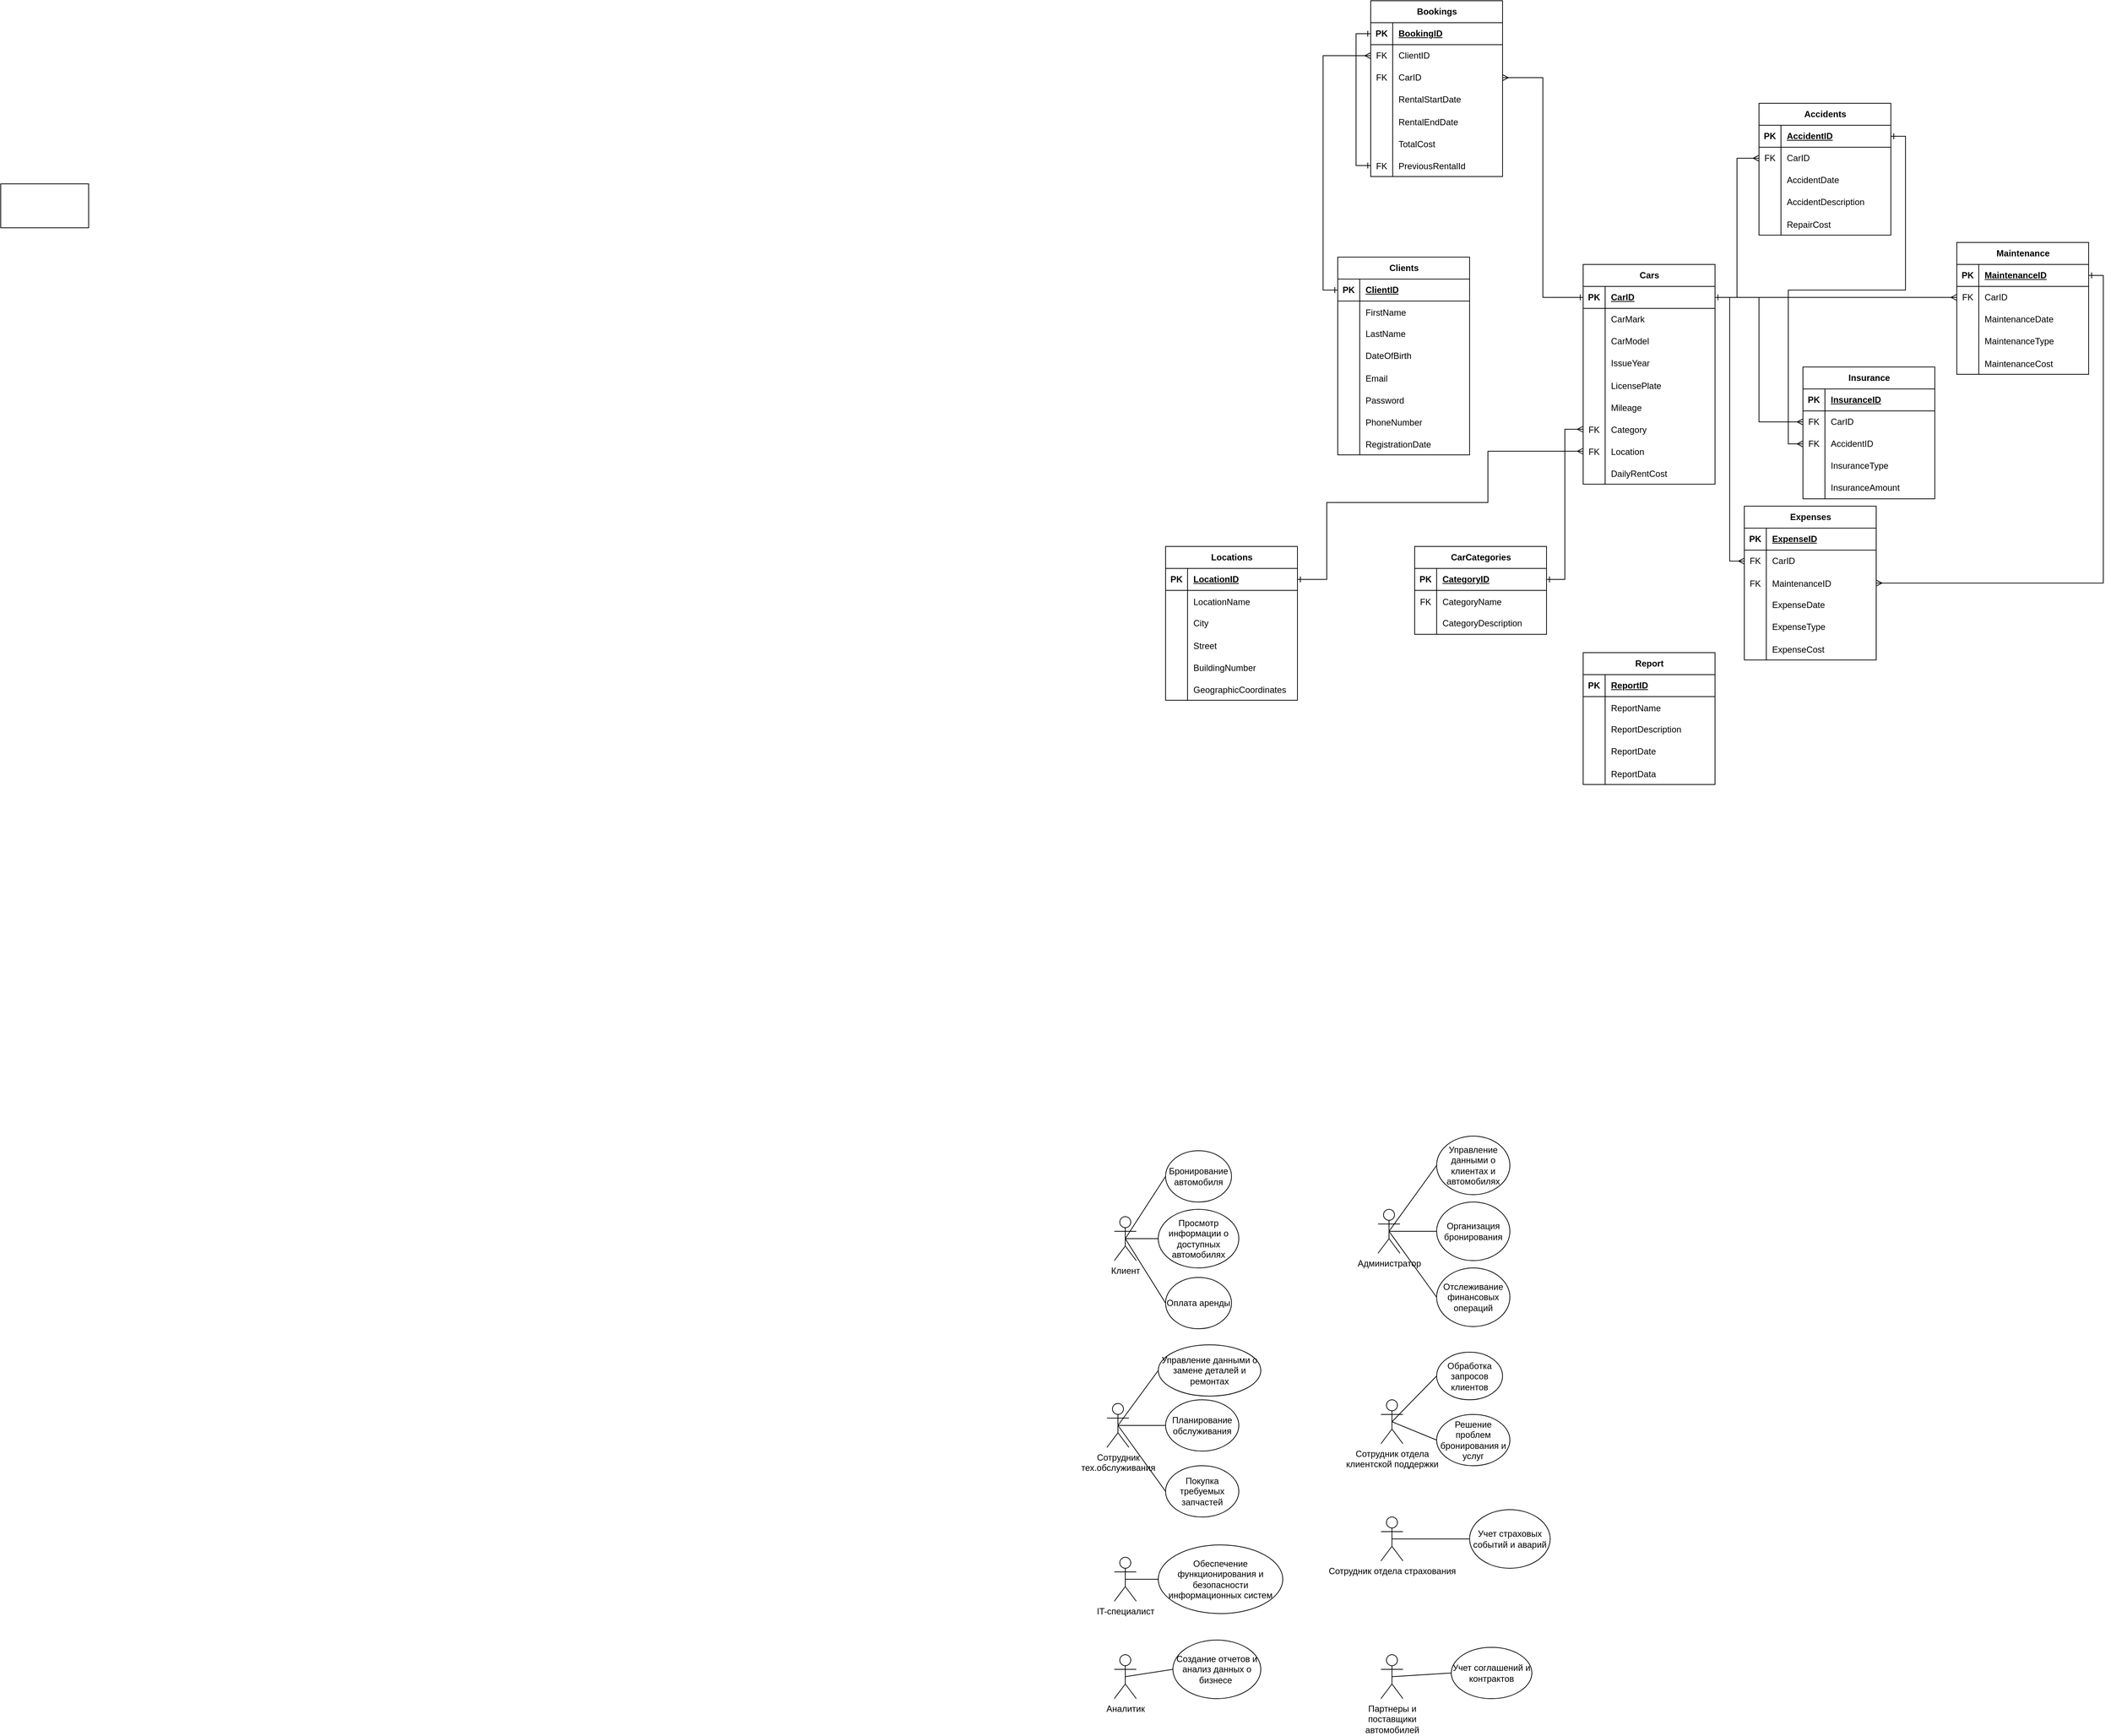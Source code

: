 <mxfile version="22.0.7" type="device">
  <diagram name="Page-1" id="2ca16b54-16f6-2749-3443-fa8db7711227">
    <mxGraphModel dx="4770" dy="515" grid="1" gridSize="10" guides="1" tooltips="1" connect="1" arrows="1" fold="1" page="1" pageScale="1" pageWidth="1100" pageHeight="850" background="none" math="0" shadow="0">
      <root>
        <mxCell id="0" />
        <mxCell id="1" parent="0" />
        <mxCell id="ctnrE87SeeSTH_tBvPqh-54" value="Cars" style="shape=table;startSize=30;container=1;collapsible=1;childLayout=tableLayout;fixedRows=1;rowLines=0;fontStyle=1;align=center;resizeLast=1;html=1;" parent="1" vertex="1">
          <mxGeometry x="700" y="1740" width="180" height="300" as="geometry">
            <mxRectangle x="240" y="1610" width="80" height="30" as="alternateBounds" />
          </mxGeometry>
        </mxCell>
        <mxCell id="ctnrE87SeeSTH_tBvPqh-55" value="" style="shape=tableRow;horizontal=0;startSize=0;swimlaneHead=0;swimlaneBody=0;fillColor=none;collapsible=0;dropTarget=0;points=[[0,0.5],[1,0.5]];portConstraint=eastwest;top=0;left=0;right=0;bottom=1;" parent="ctnrE87SeeSTH_tBvPqh-54" vertex="1">
          <mxGeometry y="30" width="180" height="30" as="geometry" />
        </mxCell>
        <mxCell id="ctnrE87SeeSTH_tBvPqh-56" value="PK" style="shape=partialRectangle;connectable=0;fillColor=none;top=0;left=0;bottom=0;right=0;fontStyle=1;overflow=hidden;whiteSpace=wrap;html=1;" parent="ctnrE87SeeSTH_tBvPqh-55" vertex="1">
          <mxGeometry width="30" height="30" as="geometry">
            <mxRectangle width="30" height="30" as="alternateBounds" />
          </mxGeometry>
        </mxCell>
        <mxCell id="ctnrE87SeeSTH_tBvPqh-57" value="CarID" style="shape=partialRectangle;connectable=0;fillColor=none;top=0;left=0;bottom=0;right=0;align=left;spacingLeft=6;fontStyle=5;overflow=hidden;whiteSpace=wrap;html=1;" parent="ctnrE87SeeSTH_tBvPqh-55" vertex="1">
          <mxGeometry x="30" width="150" height="30" as="geometry">
            <mxRectangle width="150" height="30" as="alternateBounds" />
          </mxGeometry>
        </mxCell>
        <mxCell id="ctnrE87SeeSTH_tBvPqh-58" value="" style="shape=tableRow;horizontal=0;startSize=0;swimlaneHead=0;swimlaneBody=0;fillColor=none;collapsible=0;dropTarget=0;points=[[0,0.5],[1,0.5]];portConstraint=eastwest;top=0;left=0;right=0;bottom=0;" parent="ctnrE87SeeSTH_tBvPqh-54" vertex="1">
          <mxGeometry y="60" width="180" height="30" as="geometry" />
        </mxCell>
        <mxCell id="ctnrE87SeeSTH_tBvPqh-59" value="" style="shape=partialRectangle;connectable=0;fillColor=none;top=0;left=0;bottom=0;right=0;editable=1;overflow=hidden;whiteSpace=wrap;html=1;" parent="ctnrE87SeeSTH_tBvPqh-58" vertex="1">
          <mxGeometry width="30" height="30" as="geometry">
            <mxRectangle width="30" height="30" as="alternateBounds" />
          </mxGeometry>
        </mxCell>
        <mxCell id="ctnrE87SeeSTH_tBvPqh-60" value="CarMark" style="shape=partialRectangle;connectable=0;fillColor=none;top=0;left=0;bottom=0;right=0;align=left;spacingLeft=6;overflow=hidden;whiteSpace=wrap;html=1;" parent="ctnrE87SeeSTH_tBvPqh-58" vertex="1">
          <mxGeometry x="30" width="150" height="30" as="geometry">
            <mxRectangle width="150" height="30" as="alternateBounds" />
          </mxGeometry>
        </mxCell>
        <mxCell id="ctnrE87SeeSTH_tBvPqh-61" value="" style="shape=tableRow;horizontal=0;startSize=0;swimlaneHead=0;swimlaneBody=0;fillColor=none;collapsible=0;dropTarget=0;points=[[0,0.5],[1,0.5]];portConstraint=eastwest;top=0;left=0;right=0;bottom=0;" parent="ctnrE87SeeSTH_tBvPqh-54" vertex="1">
          <mxGeometry y="90" width="180" height="30" as="geometry" />
        </mxCell>
        <mxCell id="ctnrE87SeeSTH_tBvPqh-62" value="" style="shape=partialRectangle;connectable=0;fillColor=none;top=0;left=0;bottom=0;right=0;editable=1;overflow=hidden;whiteSpace=wrap;html=1;" parent="ctnrE87SeeSTH_tBvPqh-61" vertex="1">
          <mxGeometry width="30" height="30" as="geometry">
            <mxRectangle width="30" height="30" as="alternateBounds" />
          </mxGeometry>
        </mxCell>
        <mxCell id="ctnrE87SeeSTH_tBvPqh-63" value="CarModel" style="shape=partialRectangle;connectable=0;fillColor=none;top=0;left=0;bottom=0;right=0;align=left;spacingLeft=6;overflow=hidden;whiteSpace=wrap;html=1;" parent="ctnrE87SeeSTH_tBvPqh-61" vertex="1">
          <mxGeometry x="30" width="150" height="30" as="geometry">
            <mxRectangle width="150" height="30" as="alternateBounds" />
          </mxGeometry>
        </mxCell>
        <mxCell id="ctnrE87SeeSTH_tBvPqh-64" value="" style="shape=tableRow;horizontal=0;startSize=0;swimlaneHead=0;swimlaneBody=0;fillColor=none;collapsible=0;dropTarget=0;points=[[0,0.5],[1,0.5]];portConstraint=eastwest;top=0;left=0;right=0;bottom=0;" parent="ctnrE87SeeSTH_tBvPqh-54" vertex="1">
          <mxGeometry y="120" width="180" height="30" as="geometry" />
        </mxCell>
        <mxCell id="ctnrE87SeeSTH_tBvPqh-65" value="" style="shape=partialRectangle;connectable=0;fillColor=none;top=0;left=0;bottom=0;right=0;editable=1;overflow=hidden;whiteSpace=wrap;html=1;" parent="ctnrE87SeeSTH_tBvPqh-64" vertex="1">
          <mxGeometry width="30" height="30" as="geometry">
            <mxRectangle width="30" height="30" as="alternateBounds" />
          </mxGeometry>
        </mxCell>
        <mxCell id="ctnrE87SeeSTH_tBvPqh-66" value="IssueYear" style="shape=partialRectangle;connectable=0;fillColor=none;top=0;left=0;bottom=0;right=0;align=left;spacingLeft=6;overflow=hidden;whiteSpace=wrap;html=1;" parent="ctnrE87SeeSTH_tBvPqh-64" vertex="1">
          <mxGeometry x="30" width="150" height="30" as="geometry">
            <mxRectangle width="150" height="30" as="alternateBounds" />
          </mxGeometry>
        </mxCell>
        <mxCell id="ctnrE87SeeSTH_tBvPqh-67" value="" style="shape=tableRow;horizontal=0;startSize=0;swimlaneHead=0;swimlaneBody=0;fillColor=none;collapsible=0;dropTarget=0;points=[[0,0.5],[1,0.5]];portConstraint=eastwest;top=0;left=0;right=0;bottom=0;" parent="ctnrE87SeeSTH_tBvPqh-54" vertex="1">
          <mxGeometry y="150" width="180" height="30" as="geometry" />
        </mxCell>
        <mxCell id="ctnrE87SeeSTH_tBvPqh-68" value="" style="shape=partialRectangle;connectable=0;fillColor=none;top=0;left=0;bottom=0;right=0;editable=1;overflow=hidden;" parent="ctnrE87SeeSTH_tBvPqh-67" vertex="1">
          <mxGeometry width="30" height="30" as="geometry">
            <mxRectangle width="30" height="30" as="alternateBounds" />
          </mxGeometry>
        </mxCell>
        <mxCell id="ctnrE87SeeSTH_tBvPqh-69" value="LicensePlate" style="shape=partialRectangle;connectable=0;fillColor=none;top=0;left=0;bottom=0;right=0;align=left;spacingLeft=6;overflow=hidden;" parent="ctnrE87SeeSTH_tBvPqh-67" vertex="1">
          <mxGeometry x="30" width="150" height="30" as="geometry">
            <mxRectangle width="150" height="30" as="alternateBounds" />
          </mxGeometry>
        </mxCell>
        <mxCell id="ctnrE87SeeSTH_tBvPqh-79" value="" style="shape=tableRow;horizontal=0;startSize=0;swimlaneHead=0;swimlaneBody=0;fillColor=none;collapsible=0;dropTarget=0;points=[[0,0.5],[1,0.5]];portConstraint=eastwest;top=0;left=0;right=0;bottom=0;" parent="ctnrE87SeeSTH_tBvPqh-54" vertex="1">
          <mxGeometry y="180" width="180" height="30" as="geometry" />
        </mxCell>
        <mxCell id="ctnrE87SeeSTH_tBvPqh-80" value="" style="shape=partialRectangle;connectable=0;fillColor=none;top=0;left=0;bottom=0;right=0;editable=1;overflow=hidden;" parent="ctnrE87SeeSTH_tBvPqh-79" vertex="1">
          <mxGeometry width="30" height="30" as="geometry">
            <mxRectangle width="30" height="30" as="alternateBounds" />
          </mxGeometry>
        </mxCell>
        <mxCell id="ctnrE87SeeSTH_tBvPqh-81" value="Mileage" style="shape=partialRectangle;connectable=0;fillColor=none;top=0;left=0;bottom=0;right=0;align=left;spacingLeft=6;overflow=hidden;" parent="ctnrE87SeeSTH_tBvPqh-79" vertex="1">
          <mxGeometry x="30" width="150" height="30" as="geometry">
            <mxRectangle width="150" height="30" as="alternateBounds" />
          </mxGeometry>
        </mxCell>
        <mxCell id="ctnrE87SeeSTH_tBvPqh-425" value="" style="shape=tableRow;horizontal=0;startSize=0;swimlaneHead=0;swimlaneBody=0;fillColor=none;collapsible=0;dropTarget=0;points=[[0,0.5],[1,0.5]];portConstraint=eastwest;top=0;left=0;right=0;bottom=0;" parent="ctnrE87SeeSTH_tBvPqh-54" vertex="1">
          <mxGeometry y="210" width="180" height="30" as="geometry" />
        </mxCell>
        <mxCell id="ctnrE87SeeSTH_tBvPqh-426" value="FK" style="shape=partialRectangle;connectable=0;fillColor=none;top=0;left=0;bottom=0;right=0;editable=1;overflow=hidden;" parent="ctnrE87SeeSTH_tBvPqh-425" vertex="1">
          <mxGeometry width="30" height="30" as="geometry">
            <mxRectangle width="30" height="30" as="alternateBounds" />
          </mxGeometry>
        </mxCell>
        <mxCell id="ctnrE87SeeSTH_tBvPqh-427" value="Category" style="shape=partialRectangle;connectable=0;fillColor=none;top=0;left=0;bottom=0;right=0;align=left;spacingLeft=6;overflow=hidden;" parent="ctnrE87SeeSTH_tBvPqh-425" vertex="1">
          <mxGeometry x="30" width="150" height="30" as="geometry">
            <mxRectangle width="150" height="30" as="alternateBounds" />
          </mxGeometry>
        </mxCell>
        <mxCell id="ctnrE87SeeSTH_tBvPqh-452" value="" style="shape=tableRow;horizontal=0;startSize=0;swimlaneHead=0;swimlaneBody=0;fillColor=none;collapsible=0;dropTarget=0;points=[[0,0.5],[1,0.5]];portConstraint=eastwest;top=0;left=0;right=0;bottom=0;" parent="ctnrE87SeeSTH_tBvPqh-54" vertex="1">
          <mxGeometry y="240" width="180" height="30" as="geometry" />
        </mxCell>
        <mxCell id="ctnrE87SeeSTH_tBvPqh-453" value="FK" style="shape=partialRectangle;connectable=0;fillColor=none;top=0;left=0;bottom=0;right=0;editable=1;overflow=hidden;" parent="ctnrE87SeeSTH_tBvPqh-452" vertex="1">
          <mxGeometry width="30" height="30" as="geometry">
            <mxRectangle width="30" height="30" as="alternateBounds" />
          </mxGeometry>
        </mxCell>
        <mxCell id="ctnrE87SeeSTH_tBvPqh-454" value="Location" style="shape=partialRectangle;connectable=0;fillColor=none;top=0;left=0;bottom=0;right=0;align=left;spacingLeft=6;overflow=hidden;" parent="ctnrE87SeeSTH_tBvPqh-452" vertex="1">
          <mxGeometry x="30" width="150" height="30" as="geometry">
            <mxRectangle width="150" height="30" as="alternateBounds" />
          </mxGeometry>
        </mxCell>
        <mxCell id="ctnrE87SeeSTH_tBvPqh-82" value="" style="shape=tableRow;horizontal=0;startSize=0;swimlaneHead=0;swimlaneBody=0;fillColor=none;collapsible=0;dropTarget=0;points=[[0,0.5],[1,0.5]];portConstraint=eastwest;top=0;left=0;right=0;bottom=0;" parent="ctnrE87SeeSTH_tBvPqh-54" vertex="1">
          <mxGeometry y="270" width="180" height="30" as="geometry" />
        </mxCell>
        <mxCell id="ctnrE87SeeSTH_tBvPqh-83" value="" style="shape=partialRectangle;connectable=0;fillColor=none;top=0;left=0;bottom=0;right=0;editable=1;overflow=hidden;" parent="ctnrE87SeeSTH_tBvPqh-82" vertex="1">
          <mxGeometry width="30" height="30" as="geometry">
            <mxRectangle width="30" height="30" as="alternateBounds" />
          </mxGeometry>
        </mxCell>
        <mxCell id="ctnrE87SeeSTH_tBvPqh-84" value="DailyRentCost" style="shape=partialRectangle;connectable=0;fillColor=none;top=0;left=0;bottom=0;right=0;align=left;spacingLeft=6;overflow=hidden;" parent="ctnrE87SeeSTH_tBvPqh-82" vertex="1">
          <mxGeometry x="30" width="150" height="30" as="geometry">
            <mxRectangle width="150" height="30" as="alternateBounds" />
          </mxGeometry>
        </mxCell>
        <mxCell id="ctnrE87SeeSTH_tBvPqh-85" value="Bookings" style="shape=table;startSize=30;container=1;collapsible=1;childLayout=tableLayout;fixedRows=1;rowLines=0;fontStyle=1;align=center;resizeLast=1;html=1;" parent="1" vertex="1">
          <mxGeometry x="410" y="1380" width="180" height="240" as="geometry">
            <mxRectangle x="240" y="1610" width="80" height="30" as="alternateBounds" />
          </mxGeometry>
        </mxCell>
        <mxCell id="ctnrE87SeeSTH_tBvPqh-86" value="" style="shape=tableRow;horizontal=0;startSize=0;swimlaneHead=0;swimlaneBody=0;fillColor=none;collapsible=0;dropTarget=0;points=[[0,0.5],[1,0.5]];portConstraint=eastwest;top=0;left=0;right=0;bottom=1;" parent="ctnrE87SeeSTH_tBvPqh-85" vertex="1">
          <mxGeometry y="30" width="180" height="30" as="geometry" />
        </mxCell>
        <mxCell id="ctnrE87SeeSTH_tBvPqh-87" value="PK" style="shape=partialRectangle;connectable=0;fillColor=none;top=0;left=0;bottom=0;right=0;fontStyle=1;overflow=hidden;whiteSpace=wrap;html=1;" parent="ctnrE87SeeSTH_tBvPqh-86" vertex="1">
          <mxGeometry width="30" height="30" as="geometry">
            <mxRectangle width="30" height="30" as="alternateBounds" />
          </mxGeometry>
        </mxCell>
        <mxCell id="ctnrE87SeeSTH_tBvPqh-88" value="BookingID" style="shape=partialRectangle;connectable=0;fillColor=none;top=0;left=0;bottom=0;right=0;align=left;spacingLeft=6;fontStyle=5;overflow=hidden;whiteSpace=wrap;html=1;" parent="ctnrE87SeeSTH_tBvPqh-86" vertex="1">
          <mxGeometry x="30" width="150" height="30" as="geometry">
            <mxRectangle width="150" height="30" as="alternateBounds" />
          </mxGeometry>
        </mxCell>
        <mxCell id="ctnrE87SeeSTH_tBvPqh-89" value="" style="shape=tableRow;horizontal=0;startSize=0;swimlaneHead=0;swimlaneBody=0;fillColor=none;collapsible=0;dropTarget=0;points=[[0,0.5],[1,0.5]];portConstraint=eastwest;top=0;left=0;right=0;bottom=0;" parent="ctnrE87SeeSTH_tBvPqh-85" vertex="1">
          <mxGeometry y="60" width="180" height="30" as="geometry" />
        </mxCell>
        <mxCell id="ctnrE87SeeSTH_tBvPqh-90" value="FK" style="shape=partialRectangle;connectable=0;fillColor=none;top=0;left=0;bottom=0;right=0;editable=1;overflow=hidden;whiteSpace=wrap;html=1;" parent="ctnrE87SeeSTH_tBvPqh-89" vertex="1">
          <mxGeometry width="30" height="30" as="geometry">
            <mxRectangle width="30" height="30" as="alternateBounds" />
          </mxGeometry>
        </mxCell>
        <mxCell id="ctnrE87SeeSTH_tBvPqh-91" value="ClientID" style="shape=partialRectangle;connectable=0;fillColor=none;top=0;left=0;bottom=0;right=0;align=left;spacingLeft=6;overflow=hidden;whiteSpace=wrap;html=1;" parent="ctnrE87SeeSTH_tBvPqh-89" vertex="1">
          <mxGeometry x="30" width="150" height="30" as="geometry">
            <mxRectangle width="150" height="30" as="alternateBounds" />
          </mxGeometry>
        </mxCell>
        <mxCell id="ctnrE87SeeSTH_tBvPqh-92" value="" style="shape=tableRow;horizontal=0;startSize=0;swimlaneHead=0;swimlaneBody=0;fillColor=none;collapsible=0;dropTarget=0;points=[[0,0.5],[1,0.5]];portConstraint=eastwest;top=0;left=0;right=0;bottom=0;" parent="ctnrE87SeeSTH_tBvPqh-85" vertex="1">
          <mxGeometry y="90" width="180" height="30" as="geometry" />
        </mxCell>
        <mxCell id="ctnrE87SeeSTH_tBvPqh-93" value="FK" style="shape=partialRectangle;connectable=0;fillColor=none;top=0;left=0;bottom=0;right=0;editable=1;overflow=hidden;whiteSpace=wrap;html=1;" parent="ctnrE87SeeSTH_tBvPqh-92" vertex="1">
          <mxGeometry width="30" height="30" as="geometry">
            <mxRectangle width="30" height="30" as="alternateBounds" />
          </mxGeometry>
        </mxCell>
        <mxCell id="ctnrE87SeeSTH_tBvPqh-94" value="CarID" style="shape=partialRectangle;connectable=0;fillColor=none;top=0;left=0;bottom=0;right=0;align=left;spacingLeft=6;overflow=hidden;whiteSpace=wrap;html=1;" parent="ctnrE87SeeSTH_tBvPqh-92" vertex="1">
          <mxGeometry x="30" width="150" height="30" as="geometry">
            <mxRectangle width="150" height="30" as="alternateBounds" />
          </mxGeometry>
        </mxCell>
        <mxCell id="ctnrE87SeeSTH_tBvPqh-95" value="" style="shape=tableRow;horizontal=0;startSize=0;swimlaneHead=0;swimlaneBody=0;fillColor=none;collapsible=0;dropTarget=0;points=[[0,0.5],[1,0.5]];portConstraint=eastwest;top=0;left=0;right=0;bottom=0;" parent="ctnrE87SeeSTH_tBvPqh-85" vertex="1">
          <mxGeometry y="120" width="180" height="30" as="geometry" />
        </mxCell>
        <mxCell id="ctnrE87SeeSTH_tBvPqh-96" value="" style="shape=partialRectangle;connectable=0;fillColor=none;top=0;left=0;bottom=0;right=0;editable=1;overflow=hidden;whiteSpace=wrap;html=1;" parent="ctnrE87SeeSTH_tBvPqh-95" vertex="1">
          <mxGeometry width="30" height="30" as="geometry">
            <mxRectangle width="30" height="30" as="alternateBounds" />
          </mxGeometry>
        </mxCell>
        <mxCell id="ctnrE87SeeSTH_tBvPqh-97" value="RentalStartDate" style="shape=partialRectangle;connectable=0;fillColor=none;top=0;left=0;bottom=0;right=0;align=left;spacingLeft=6;overflow=hidden;whiteSpace=wrap;html=1;" parent="ctnrE87SeeSTH_tBvPqh-95" vertex="1">
          <mxGeometry x="30" width="150" height="30" as="geometry">
            <mxRectangle width="150" height="30" as="alternateBounds" />
          </mxGeometry>
        </mxCell>
        <mxCell id="ctnrE87SeeSTH_tBvPqh-98" value="" style="shape=tableRow;horizontal=0;startSize=0;swimlaneHead=0;swimlaneBody=0;fillColor=none;collapsible=0;dropTarget=0;points=[[0,0.5],[1,0.5]];portConstraint=eastwest;top=0;left=0;right=0;bottom=0;" parent="ctnrE87SeeSTH_tBvPqh-85" vertex="1">
          <mxGeometry y="150" width="180" height="30" as="geometry" />
        </mxCell>
        <mxCell id="ctnrE87SeeSTH_tBvPqh-99" value="" style="shape=partialRectangle;connectable=0;fillColor=none;top=0;left=0;bottom=0;right=0;editable=1;overflow=hidden;" parent="ctnrE87SeeSTH_tBvPqh-98" vertex="1">
          <mxGeometry width="30" height="30" as="geometry">
            <mxRectangle width="30" height="30" as="alternateBounds" />
          </mxGeometry>
        </mxCell>
        <mxCell id="ctnrE87SeeSTH_tBvPqh-100" value="RentalEndDate" style="shape=partialRectangle;connectable=0;fillColor=none;top=0;left=0;bottom=0;right=0;align=left;spacingLeft=6;overflow=hidden;" parent="ctnrE87SeeSTH_tBvPqh-98" vertex="1">
          <mxGeometry x="30" width="150" height="30" as="geometry">
            <mxRectangle width="150" height="30" as="alternateBounds" />
          </mxGeometry>
        </mxCell>
        <mxCell id="ctnrE87SeeSTH_tBvPqh-101" value="" style="shape=tableRow;horizontal=0;startSize=0;swimlaneHead=0;swimlaneBody=0;fillColor=none;collapsible=0;dropTarget=0;points=[[0,0.5],[1,0.5]];portConstraint=eastwest;top=0;left=0;right=0;bottom=0;" parent="ctnrE87SeeSTH_tBvPqh-85" vertex="1">
          <mxGeometry y="180" width="180" height="30" as="geometry" />
        </mxCell>
        <mxCell id="ctnrE87SeeSTH_tBvPqh-102" value="" style="shape=partialRectangle;connectable=0;fillColor=none;top=0;left=0;bottom=0;right=0;editable=1;overflow=hidden;" parent="ctnrE87SeeSTH_tBvPqh-101" vertex="1">
          <mxGeometry width="30" height="30" as="geometry">
            <mxRectangle width="30" height="30" as="alternateBounds" />
          </mxGeometry>
        </mxCell>
        <mxCell id="ctnrE87SeeSTH_tBvPqh-103" value="TotalCost" style="shape=partialRectangle;connectable=0;fillColor=none;top=0;left=0;bottom=0;right=0;align=left;spacingLeft=6;overflow=hidden;" parent="ctnrE87SeeSTH_tBvPqh-101" vertex="1">
          <mxGeometry x="30" width="150" height="30" as="geometry">
            <mxRectangle width="150" height="30" as="alternateBounds" />
          </mxGeometry>
        </mxCell>
        <mxCell id="ctnrE87SeeSTH_tBvPqh-253" value="" style="shape=tableRow;horizontal=0;startSize=0;swimlaneHead=0;swimlaneBody=0;fillColor=none;collapsible=0;dropTarget=0;points=[[0,0.5],[1,0.5]];portConstraint=eastwest;top=0;left=0;right=0;bottom=0;" parent="ctnrE87SeeSTH_tBvPqh-85" vertex="1">
          <mxGeometry y="210" width="180" height="30" as="geometry" />
        </mxCell>
        <mxCell id="ctnrE87SeeSTH_tBvPqh-254" value="FK" style="shape=partialRectangle;connectable=0;fillColor=none;top=0;left=0;bottom=0;right=0;editable=1;overflow=hidden;" parent="ctnrE87SeeSTH_tBvPqh-253" vertex="1">
          <mxGeometry width="30" height="30" as="geometry">
            <mxRectangle width="30" height="30" as="alternateBounds" />
          </mxGeometry>
        </mxCell>
        <mxCell id="ctnrE87SeeSTH_tBvPqh-255" value="PreviousRentalId" style="shape=partialRectangle;connectable=0;fillColor=none;top=0;left=0;bottom=0;right=0;align=left;spacingLeft=6;overflow=hidden;" parent="ctnrE87SeeSTH_tBvPqh-253" vertex="1">
          <mxGeometry x="30" width="150" height="30" as="geometry">
            <mxRectangle width="150" height="30" as="alternateBounds" />
          </mxGeometry>
        </mxCell>
        <mxCell id="ctnrE87SeeSTH_tBvPqh-114" style="edgeStyle=orthogonalEdgeStyle;rounded=0;orthogonalLoop=1;jettySize=auto;html=1;startArrow=ERmany;startFill=0;endArrow=ERone;endFill=0;entryX=0;entryY=0.5;entryDx=0;entryDy=0;" parent="1" source="ctnrE87SeeSTH_tBvPqh-89" target="ctnrE87SeeSTH_tBvPqh-257" edge="1">
          <mxGeometry relative="1" as="geometry" />
        </mxCell>
        <mxCell id="ctnrE87SeeSTH_tBvPqh-116" style="edgeStyle=orthogonalEdgeStyle;rounded=0;orthogonalLoop=1;jettySize=auto;html=1;startArrow=ERmany;startFill=0;endArrow=ERone;endFill=0;" parent="1" source="ctnrE87SeeSTH_tBvPqh-92" target="ctnrE87SeeSTH_tBvPqh-55" edge="1">
          <mxGeometry relative="1" as="geometry">
            <mxPoint x="720" y="1625" as="sourcePoint" />
            <mxPoint x="450" y="1595" as="targetPoint" />
          </mxGeometry>
        </mxCell>
        <mxCell id="ctnrE87SeeSTH_tBvPqh-118" value="Maintenance" style="shape=table;startSize=30;container=1;collapsible=1;childLayout=tableLayout;fixedRows=1;rowLines=0;fontStyle=1;align=center;resizeLast=1;html=1;" parent="1" vertex="1">
          <mxGeometry x="1210" y="1710" width="180" height="180" as="geometry">
            <mxRectangle x="240" y="1610" width="80" height="30" as="alternateBounds" />
          </mxGeometry>
        </mxCell>
        <mxCell id="ctnrE87SeeSTH_tBvPqh-119" value="" style="shape=tableRow;horizontal=0;startSize=0;swimlaneHead=0;swimlaneBody=0;fillColor=none;collapsible=0;dropTarget=0;points=[[0,0.5],[1,0.5]];portConstraint=eastwest;top=0;left=0;right=0;bottom=1;" parent="ctnrE87SeeSTH_tBvPqh-118" vertex="1">
          <mxGeometry y="30" width="180" height="30" as="geometry" />
        </mxCell>
        <mxCell id="ctnrE87SeeSTH_tBvPqh-120" value="PK" style="shape=partialRectangle;connectable=0;fillColor=none;top=0;left=0;bottom=0;right=0;fontStyle=1;overflow=hidden;whiteSpace=wrap;html=1;" parent="ctnrE87SeeSTH_tBvPqh-119" vertex="1">
          <mxGeometry width="30" height="30" as="geometry">
            <mxRectangle width="30" height="30" as="alternateBounds" />
          </mxGeometry>
        </mxCell>
        <mxCell id="ctnrE87SeeSTH_tBvPqh-121" value="MaintenanceID" style="shape=partialRectangle;connectable=0;fillColor=none;top=0;left=0;bottom=0;right=0;align=left;spacingLeft=6;fontStyle=5;overflow=hidden;whiteSpace=wrap;html=1;" parent="ctnrE87SeeSTH_tBvPqh-119" vertex="1">
          <mxGeometry x="30" width="150" height="30" as="geometry">
            <mxRectangle width="150" height="30" as="alternateBounds" />
          </mxGeometry>
        </mxCell>
        <mxCell id="ctnrE87SeeSTH_tBvPqh-122" value="" style="shape=tableRow;horizontal=0;startSize=0;swimlaneHead=0;swimlaneBody=0;fillColor=none;collapsible=0;dropTarget=0;points=[[0,0.5],[1,0.5]];portConstraint=eastwest;top=0;left=0;right=0;bottom=0;" parent="ctnrE87SeeSTH_tBvPqh-118" vertex="1">
          <mxGeometry y="60" width="180" height="30" as="geometry" />
        </mxCell>
        <mxCell id="ctnrE87SeeSTH_tBvPqh-123" value="FK" style="shape=partialRectangle;connectable=0;fillColor=none;top=0;left=0;bottom=0;right=0;editable=1;overflow=hidden;whiteSpace=wrap;html=1;" parent="ctnrE87SeeSTH_tBvPqh-122" vertex="1">
          <mxGeometry width="30" height="30" as="geometry">
            <mxRectangle width="30" height="30" as="alternateBounds" />
          </mxGeometry>
        </mxCell>
        <mxCell id="ctnrE87SeeSTH_tBvPqh-124" value="CarID" style="shape=partialRectangle;connectable=0;fillColor=none;top=0;left=0;bottom=0;right=0;align=left;spacingLeft=6;overflow=hidden;whiteSpace=wrap;html=1;" parent="ctnrE87SeeSTH_tBvPqh-122" vertex="1">
          <mxGeometry x="30" width="150" height="30" as="geometry">
            <mxRectangle width="150" height="30" as="alternateBounds" />
          </mxGeometry>
        </mxCell>
        <mxCell id="ctnrE87SeeSTH_tBvPqh-125" value="" style="shape=tableRow;horizontal=0;startSize=0;swimlaneHead=0;swimlaneBody=0;fillColor=none;collapsible=0;dropTarget=0;points=[[0,0.5],[1,0.5]];portConstraint=eastwest;top=0;left=0;right=0;bottom=0;" parent="ctnrE87SeeSTH_tBvPqh-118" vertex="1">
          <mxGeometry y="90" width="180" height="30" as="geometry" />
        </mxCell>
        <mxCell id="ctnrE87SeeSTH_tBvPqh-126" value="" style="shape=partialRectangle;connectable=0;fillColor=none;top=0;left=0;bottom=0;right=0;editable=1;overflow=hidden;whiteSpace=wrap;html=1;" parent="ctnrE87SeeSTH_tBvPqh-125" vertex="1">
          <mxGeometry width="30" height="30" as="geometry">
            <mxRectangle width="30" height="30" as="alternateBounds" />
          </mxGeometry>
        </mxCell>
        <mxCell id="ctnrE87SeeSTH_tBvPqh-127" value="MaintenanceDate" style="shape=partialRectangle;connectable=0;fillColor=none;top=0;left=0;bottom=0;right=0;align=left;spacingLeft=6;overflow=hidden;whiteSpace=wrap;html=1;" parent="ctnrE87SeeSTH_tBvPqh-125" vertex="1">
          <mxGeometry x="30" width="150" height="30" as="geometry">
            <mxRectangle width="150" height="30" as="alternateBounds" />
          </mxGeometry>
        </mxCell>
        <mxCell id="ctnrE87SeeSTH_tBvPqh-128" value="" style="shape=tableRow;horizontal=0;startSize=0;swimlaneHead=0;swimlaneBody=0;fillColor=none;collapsible=0;dropTarget=0;points=[[0,0.5],[1,0.5]];portConstraint=eastwest;top=0;left=0;right=0;bottom=0;" parent="ctnrE87SeeSTH_tBvPqh-118" vertex="1">
          <mxGeometry y="120" width="180" height="30" as="geometry" />
        </mxCell>
        <mxCell id="ctnrE87SeeSTH_tBvPqh-129" value="" style="shape=partialRectangle;connectable=0;fillColor=none;top=0;left=0;bottom=0;right=0;editable=1;overflow=hidden;whiteSpace=wrap;html=1;" parent="ctnrE87SeeSTH_tBvPqh-128" vertex="1">
          <mxGeometry width="30" height="30" as="geometry">
            <mxRectangle width="30" height="30" as="alternateBounds" />
          </mxGeometry>
        </mxCell>
        <mxCell id="ctnrE87SeeSTH_tBvPqh-130" value="MaintenanceType" style="shape=partialRectangle;connectable=0;fillColor=none;top=0;left=0;bottom=0;right=0;align=left;spacingLeft=6;overflow=hidden;whiteSpace=wrap;html=1;" parent="ctnrE87SeeSTH_tBvPqh-128" vertex="1">
          <mxGeometry x="30" width="150" height="30" as="geometry">
            <mxRectangle width="150" height="30" as="alternateBounds" />
          </mxGeometry>
        </mxCell>
        <mxCell id="ctnrE87SeeSTH_tBvPqh-131" value="" style="shape=tableRow;horizontal=0;startSize=0;swimlaneHead=0;swimlaneBody=0;fillColor=none;collapsible=0;dropTarget=0;points=[[0,0.5],[1,0.5]];portConstraint=eastwest;top=0;left=0;right=0;bottom=0;" parent="ctnrE87SeeSTH_tBvPqh-118" vertex="1">
          <mxGeometry y="150" width="180" height="30" as="geometry" />
        </mxCell>
        <mxCell id="ctnrE87SeeSTH_tBvPqh-132" value="" style="shape=partialRectangle;connectable=0;fillColor=none;top=0;left=0;bottom=0;right=0;editable=1;overflow=hidden;" parent="ctnrE87SeeSTH_tBvPqh-131" vertex="1">
          <mxGeometry width="30" height="30" as="geometry">
            <mxRectangle width="30" height="30" as="alternateBounds" />
          </mxGeometry>
        </mxCell>
        <mxCell id="ctnrE87SeeSTH_tBvPqh-133" value="MaintenanceCost" style="shape=partialRectangle;connectable=0;fillColor=none;top=0;left=0;bottom=0;right=0;align=left;spacingLeft=6;overflow=hidden;" parent="ctnrE87SeeSTH_tBvPqh-131" vertex="1">
          <mxGeometry x="30" width="150" height="30" as="geometry">
            <mxRectangle width="150" height="30" as="alternateBounds" />
          </mxGeometry>
        </mxCell>
        <mxCell id="CGl3mAQNIvQ4xMmuR_tO-1459" style="edgeStyle=orthogonalEdgeStyle;rounded=0;orthogonalLoop=1;jettySize=auto;html=1;entryX=0;entryY=0.5;entryDx=0;entryDy=0;endArrow=ERone;endFill=0;startArrow=ERone;startFill=0;" edge="1" parent="1" source="ctnrE87SeeSTH_tBvPqh-253" target="ctnrE87SeeSTH_tBvPqh-86">
          <mxGeometry relative="1" as="geometry" />
        </mxCell>
        <mxCell id="ctnrE87SeeSTH_tBvPqh-140" value="Insurance" style="shape=table;startSize=30;container=1;collapsible=1;childLayout=tableLayout;fixedRows=1;rowLines=0;fontStyle=1;align=center;resizeLast=1;html=1;" parent="1" vertex="1">
          <mxGeometry x="1000" y="1880" width="180" height="180" as="geometry">
            <mxRectangle x="240" y="1610" width="80" height="30" as="alternateBounds" />
          </mxGeometry>
        </mxCell>
        <mxCell id="ctnrE87SeeSTH_tBvPqh-141" value="" style="shape=tableRow;horizontal=0;startSize=0;swimlaneHead=0;swimlaneBody=0;fillColor=none;collapsible=0;dropTarget=0;points=[[0,0.5],[1,0.5]];portConstraint=eastwest;top=0;left=0;right=0;bottom=1;" parent="ctnrE87SeeSTH_tBvPqh-140" vertex="1">
          <mxGeometry y="30" width="180" height="30" as="geometry" />
        </mxCell>
        <mxCell id="ctnrE87SeeSTH_tBvPqh-142" value="PK" style="shape=partialRectangle;connectable=0;fillColor=none;top=0;left=0;bottom=0;right=0;fontStyle=1;overflow=hidden;whiteSpace=wrap;html=1;" parent="ctnrE87SeeSTH_tBvPqh-141" vertex="1">
          <mxGeometry width="30" height="30" as="geometry">
            <mxRectangle width="30" height="30" as="alternateBounds" />
          </mxGeometry>
        </mxCell>
        <mxCell id="ctnrE87SeeSTH_tBvPqh-143" value="InsuranceID" style="shape=partialRectangle;connectable=0;fillColor=none;top=0;left=0;bottom=0;right=0;align=left;spacingLeft=6;fontStyle=5;overflow=hidden;whiteSpace=wrap;html=1;" parent="ctnrE87SeeSTH_tBvPqh-141" vertex="1">
          <mxGeometry x="30" width="150" height="30" as="geometry">
            <mxRectangle width="150" height="30" as="alternateBounds" />
          </mxGeometry>
        </mxCell>
        <mxCell id="ctnrE87SeeSTH_tBvPqh-144" value="" style="shape=tableRow;horizontal=0;startSize=0;swimlaneHead=0;swimlaneBody=0;fillColor=none;collapsible=0;dropTarget=0;points=[[0,0.5],[1,0.5]];portConstraint=eastwest;top=0;left=0;right=0;bottom=0;" parent="ctnrE87SeeSTH_tBvPqh-140" vertex="1">
          <mxGeometry y="60" width="180" height="30" as="geometry" />
        </mxCell>
        <mxCell id="ctnrE87SeeSTH_tBvPqh-145" value="FK" style="shape=partialRectangle;connectable=0;fillColor=none;top=0;left=0;bottom=0;right=0;editable=1;overflow=hidden;whiteSpace=wrap;html=1;" parent="ctnrE87SeeSTH_tBvPqh-144" vertex="1">
          <mxGeometry width="30" height="30" as="geometry">
            <mxRectangle width="30" height="30" as="alternateBounds" />
          </mxGeometry>
        </mxCell>
        <mxCell id="ctnrE87SeeSTH_tBvPqh-146" value="CarID" style="shape=partialRectangle;connectable=0;fillColor=none;top=0;left=0;bottom=0;right=0;align=left;spacingLeft=6;overflow=hidden;whiteSpace=wrap;html=1;" parent="ctnrE87SeeSTH_tBvPqh-144" vertex="1">
          <mxGeometry x="30" width="150" height="30" as="geometry">
            <mxRectangle width="150" height="30" as="alternateBounds" />
          </mxGeometry>
        </mxCell>
        <mxCell id="CGl3mAQNIvQ4xMmuR_tO-1481" value="" style="shape=tableRow;horizontal=0;startSize=0;swimlaneHead=0;swimlaneBody=0;fillColor=none;collapsible=0;dropTarget=0;points=[[0,0.5],[1,0.5]];portConstraint=eastwest;top=0;left=0;right=0;bottom=0;" vertex="1" parent="ctnrE87SeeSTH_tBvPqh-140">
          <mxGeometry y="90" width="180" height="30" as="geometry" />
        </mxCell>
        <mxCell id="CGl3mAQNIvQ4xMmuR_tO-1482" value="FK" style="shape=partialRectangle;connectable=0;fillColor=none;top=0;left=0;bottom=0;right=0;fontStyle=0;overflow=hidden;whiteSpace=wrap;html=1;" vertex="1" parent="CGl3mAQNIvQ4xMmuR_tO-1481">
          <mxGeometry width="30" height="30" as="geometry">
            <mxRectangle width="30" height="30" as="alternateBounds" />
          </mxGeometry>
        </mxCell>
        <mxCell id="CGl3mAQNIvQ4xMmuR_tO-1483" value="AccidentID" style="shape=partialRectangle;connectable=0;fillColor=none;top=0;left=0;bottom=0;right=0;align=left;spacingLeft=6;fontStyle=0;overflow=hidden;whiteSpace=wrap;html=1;" vertex="1" parent="CGl3mAQNIvQ4xMmuR_tO-1481">
          <mxGeometry x="30" width="150" height="30" as="geometry">
            <mxRectangle width="150" height="30" as="alternateBounds" />
          </mxGeometry>
        </mxCell>
        <mxCell id="ctnrE87SeeSTH_tBvPqh-147" value="" style="shape=tableRow;horizontal=0;startSize=0;swimlaneHead=0;swimlaneBody=0;fillColor=none;collapsible=0;dropTarget=0;points=[[0,0.5],[1,0.5]];portConstraint=eastwest;top=0;left=0;right=0;bottom=0;" parent="ctnrE87SeeSTH_tBvPqh-140" vertex="1">
          <mxGeometry y="120" width="180" height="30" as="geometry" />
        </mxCell>
        <mxCell id="ctnrE87SeeSTH_tBvPqh-148" value="" style="shape=partialRectangle;connectable=0;fillColor=none;top=0;left=0;bottom=0;right=0;editable=1;overflow=hidden;whiteSpace=wrap;html=1;" parent="ctnrE87SeeSTH_tBvPqh-147" vertex="1">
          <mxGeometry width="30" height="30" as="geometry">
            <mxRectangle width="30" height="30" as="alternateBounds" />
          </mxGeometry>
        </mxCell>
        <mxCell id="ctnrE87SeeSTH_tBvPqh-149" value="InsuranceType" style="shape=partialRectangle;connectable=0;fillColor=none;top=0;left=0;bottom=0;right=0;align=left;spacingLeft=6;overflow=hidden;whiteSpace=wrap;html=1;" parent="ctnrE87SeeSTH_tBvPqh-147" vertex="1">
          <mxGeometry x="30" width="150" height="30" as="geometry">
            <mxRectangle width="150" height="30" as="alternateBounds" />
          </mxGeometry>
        </mxCell>
        <mxCell id="ctnrE87SeeSTH_tBvPqh-150" value="" style="shape=tableRow;horizontal=0;startSize=0;swimlaneHead=0;swimlaneBody=0;fillColor=none;collapsible=0;dropTarget=0;points=[[0,0.5],[1,0.5]];portConstraint=eastwest;top=0;left=0;right=0;bottom=0;" parent="ctnrE87SeeSTH_tBvPqh-140" vertex="1">
          <mxGeometry y="150" width="180" height="30" as="geometry" />
        </mxCell>
        <mxCell id="ctnrE87SeeSTH_tBvPqh-151" value="" style="shape=partialRectangle;connectable=0;fillColor=none;top=0;left=0;bottom=0;right=0;editable=1;overflow=hidden;whiteSpace=wrap;html=1;" parent="ctnrE87SeeSTH_tBvPqh-150" vertex="1">
          <mxGeometry width="30" height="30" as="geometry">
            <mxRectangle width="30" height="30" as="alternateBounds" />
          </mxGeometry>
        </mxCell>
        <mxCell id="ctnrE87SeeSTH_tBvPqh-152" value="InsuranceAmount" style="shape=partialRectangle;connectable=0;fillColor=none;top=0;left=0;bottom=0;right=0;align=left;spacingLeft=6;overflow=hidden;whiteSpace=wrap;html=1;" parent="ctnrE87SeeSTH_tBvPqh-150" vertex="1">
          <mxGeometry x="30" width="150" height="30" as="geometry">
            <mxRectangle width="150" height="30" as="alternateBounds" />
          </mxGeometry>
        </mxCell>
        <mxCell id="ctnrE87SeeSTH_tBvPqh-162" value="Accidents" style="shape=table;startSize=30;container=1;collapsible=1;childLayout=tableLayout;fixedRows=1;rowLines=0;fontStyle=1;align=center;resizeLast=1;html=1;" parent="1" vertex="1">
          <mxGeometry x="940" y="1520" width="180" height="180" as="geometry">
            <mxRectangle x="240" y="1610" width="80" height="30" as="alternateBounds" />
          </mxGeometry>
        </mxCell>
        <mxCell id="ctnrE87SeeSTH_tBvPqh-163" value="" style="shape=tableRow;horizontal=0;startSize=0;swimlaneHead=0;swimlaneBody=0;fillColor=none;collapsible=0;dropTarget=0;points=[[0,0.5],[1,0.5]];portConstraint=eastwest;top=0;left=0;right=0;bottom=1;" parent="ctnrE87SeeSTH_tBvPqh-162" vertex="1">
          <mxGeometry y="30" width="180" height="30" as="geometry" />
        </mxCell>
        <mxCell id="ctnrE87SeeSTH_tBvPqh-164" value="PK" style="shape=partialRectangle;connectable=0;fillColor=none;top=0;left=0;bottom=0;right=0;fontStyle=1;overflow=hidden;whiteSpace=wrap;html=1;" parent="ctnrE87SeeSTH_tBvPqh-163" vertex="1">
          <mxGeometry width="30" height="30" as="geometry">
            <mxRectangle width="30" height="30" as="alternateBounds" />
          </mxGeometry>
        </mxCell>
        <mxCell id="ctnrE87SeeSTH_tBvPqh-165" value="AccidentID" style="shape=partialRectangle;connectable=0;fillColor=none;top=0;left=0;bottom=0;right=0;align=left;spacingLeft=6;fontStyle=5;overflow=hidden;whiteSpace=wrap;html=1;" parent="ctnrE87SeeSTH_tBvPqh-163" vertex="1">
          <mxGeometry x="30" width="150" height="30" as="geometry">
            <mxRectangle width="150" height="30" as="alternateBounds" />
          </mxGeometry>
        </mxCell>
        <mxCell id="ctnrE87SeeSTH_tBvPqh-166" value="" style="shape=tableRow;horizontal=0;startSize=0;swimlaneHead=0;swimlaneBody=0;fillColor=none;collapsible=0;dropTarget=0;points=[[0,0.5],[1,0.5]];portConstraint=eastwest;top=0;left=0;right=0;bottom=0;" parent="ctnrE87SeeSTH_tBvPqh-162" vertex="1">
          <mxGeometry y="60" width="180" height="30" as="geometry" />
        </mxCell>
        <mxCell id="ctnrE87SeeSTH_tBvPqh-167" value="FK" style="shape=partialRectangle;connectable=0;fillColor=none;top=0;left=0;bottom=0;right=0;editable=1;overflow=hidden;whiteSpace=wrap;html=1;" parent="ctnrE87SeeSTH_tBvPqh-166" vertex="1">
          <mxGeometry width="30" height="30" as="geometry">
            <mxRectangle width="30" height="30" as="alternateBounds" />
          </mxGeometry>
        </mxCell>
        <mxCell id="ctnrE87SeeSTH_tBvPqh-168" value="CarID" style="shape=partialRectangle;connectable=0;fillColor=none;top=0;left=0;bottom=0;right=0;align=left;spacingLeft=6;overflow=hidden;whiteSpace=wrap;html=1;" parent="ctnrE87SeeSTH_tBvPqh-166" vertex="1">
          <mxGeometry x="30" width="150" height="30" as="geometry">
            <mxRectangle width="150" height="30" as="alternateBounds" />
          </mxGeometry>
        </mxCell>
        <mxCell id="ctnrE87SeeSTH_tBvPqh-169" value="" style="shape=tableRow;horizontal=0;startSize=0;swimlaneHead=0;swimlaneBody=0;fillColor=none;collapsible=0;dropTarget=0;points=[[0,0.5],[1,0.5]];portConstraint=eastwest;top=0;left=0;right=0;bottom=0;" parent="ctnrE87SeeSTH_tBvPqh-162" vertex="1">
          <mxGeometry y="90" width="180" height="30" as="geometry" />
        </mxCell>
        <mxCell id="ctnrE87SeeSTH_tBvPqh-170" value="" style="shape=partialRectangle;connectable=0;fillColor=none;top=0;left=0;bottom=0;right=0;editable=1;overflow=hidden;whiteSpace=wrap;html=1;" parent="ctnrE87SeeSTH_tBvPqh-169" vertex="1">
          <mxGeometry width="30" height="30" as="geometry">
            <mxRectangle width="30" height="30" as="alternateBounds" />
          </mxGeometry>
        </mxCell>
        <mxCell id="ctnrE87SeeSTH_tBvPqh-171" value="AccidentDate" style="shape=partialRectangle;connectable=0;fillColor=none;top=0;left=0;bottom=0;right=0;align=left;spacingLeft=6;overflow=hidden;whiteSpace=wrap;html=1;" parent="ctnrE87SeeSTH_tBvPqh-169" vertex="1">
          <mxGeometry x="30" width="150" height="30" as="geometry">
            <mxRectangle width="150" height="30" as="alternateBounds" />
          </mxGeometry>
        </mxCell>
        <mxCell id="ctnrE87SeeSTH_tBvPqh-172" value="" style="shape=tableRow;horizontal=0;startSize=0;swimlaneHead=0;swimlaneBody=0;fillColor=none;collapsible=0;dropTarget=0;points=[[0,0.5],[1,0.5]];portConstraint=eastwest;top=0;left=0;right=0;bottom=0;" parent="ctnrE87SeeSTH_tBvPqh-162" vertex="1">
          <mxGeometry y="120" width="180" height="30" as="geometry" />
        </mxCell>
        <mxCell id="ctnrE87SeeSTH_tBvPqh-173" value="" style="shape=partialRectangle;connectable=0;fillColor=none;top=0;left=0;bottom=0;right=0;editable=1;overflow=hidden;whiteSpace=wrap;html=1;" parent="ctnrE87SeeSTH_tBvPqh-172" vertex="1">
          <mxGeometry width="30" height="30" as="geometry">
            <mxRectangle width="30" height="30" as="alternateBounds" />
          </mxGeometry>
        </mxCell>
        <mxCell id="ctnrE87SeeSTH_tBvPqh-174" value="AccidentDescription" style="shape=partialRectangle;connectable=0;fillColor=none;top=0;left=0;bottom=0;right=0;align=left;spacingLeft=6;overflow=hidden;whiteSpace=wrap;html=1;" parent="ctnrE87SeeSTH_tBvPqh-172" vertex="1">
          <mxGeometry x="30" width="150" height="30" as="geometry">
            <mxRectangle width="150" height="30" as="alternateBounds" />
          </mxGeometry>
        </mxCell>
        <mxCell id="ctnrE87SeeSTH_tBvPqh-175" value="" style="shape=tableRow;horizontal=0;startSize=0;swimlaneHead=0;swimlaneBody=0;fillColor=none;collapsible=0;dropTarget=0;points=[[0,0.5],[1,0.5]];portConstraint=eastwest;top=0;left=0;right=0;bottom=0;" parent="ctnrE87SeeSTH_tBvPqh-162" vertex="1">
          <mxGeometry y="150" width="180" height="30" as="geometry" />
        </mxCell>
        <mxCell id="ctnrE87SeeSTH_tBvPqh-176" value="" style="shape=partialRectangle;connectable=0;fillColor=none;top=0;left=0;bottom=0;right=0;editable=1;overflow=hidden;" parent="ctnrE87SeeSTH_tBvPqh-175" vertex="1">
          <mxGeometry width="30" height="30" as="geometry">
            <mxRectangle width="30" height="30" as="alternateBounds" />
          </mxGeometry>
        </mxCell>
        <mxCell id="ctnrE87SeeSTH_tBvPqh-177" value="RepairCost" style="shape=partialRectangle;connectable=0;fillColor=none;top=0;left=0;bottom=0;right=0;align=left;spacingLeft=6;overflow=hidden;" parent="ctnrE87SeeSTH_tBvPqh-175" vertex="1">
          <mxGeometry x="30" width="150" height="30" as="geometry">
            <mxRectangle width="150" height="30" as="alternateBounds" />
          </mxGeometry>
        </mxCell>
        <mxCell id="ctnrE87SeeSTH_tBvPqh-228" style="edgeStyle=orthogonalEdgeStyle;rounded=0;orthogonalLoop=1;jettySize=auto;html=1;startArrow=ERmany;startFill=0;endArrow=ERone;endFill=0;exitX=0;exitY=0.5;exitDx=0;exitDy=0;entryX=1;entryY=0.5;entryDx=0;entryDy=0;" parent="1" source="ctnrE87SeeSTH_tBvPqh-122" target="ctnrE87SeeSTH_tBvPqh-55" edge="1">
          <mxGeometry relative="1" as="geometry">
            <mxPoint x="600" y="1345" as="sourcePoint" />
            <mxPoint x="1060" y="1840" as="targetPoint" />
          </mxGeometry>
        </mxCell>
        <mxCell id="ctnrE87SeeSTH_tBvPqh-229" style="edgeStyle=orthogonalEdgeStyle;rounded=0;orthogonalLoop=1;jettySize=auto;html=1;startArrow=ERmany;startFill=0;endArrow=ERone;endFill=0;entryX=1;entryY=0.5;entryDx=0;entryDy=0;exitX=0;exitY=0.5;exitDx=0;exitDy=0;" parent="1" source="ctnrE87SeeSTH_tBvPqh-144" target="ctnrE87SeeSTH_tBvPqh-55" edge="1">
          <mxGeometry relative="1" as="geometry">
            <mxPoint x="910" y="1850" as="sourcePoint" />
            <mxPoint x="740" y="1355" as="targetPoint" />
          </mxGeometry>
        </mxCell>
        <mxCell id="ctnrE87SeeSTH_tBvPqh-230" style="edgeStyle=orthogonalEdgeStyle;rounded=0;orthogonalLoop=1;jettySize=auto;html=1;startArrow=ERmany;startFill=0;endArrow=ERone;endFill=0;exitX=0;exitY=0.5;exitDx=0;exitDy=0;entryX=1;entryY=0.5;entryDx=0;entryDy=0;" parent="1" source="ctnrE87SeeSTH_tBvPqh-166" target="ctnrE87SeeSTH_tBvPqh-55" edge="1">
          <mxGeometry relative="1" as="geometry">
            <mxPoint x="800" y="1689.998" as="sourcePoint" />
            <mxPoint x="860" y="1499.998" as="targetPoint" />
          </mxGeometry>
        </mxCell>
        <mxCell id="ctnrE87SeeSTH_tBvPqh-256" value="Clients" style="shape=table;startSize=30;container=1;collapsible=1;childLayout=tableLayout;fixedRows=1;rowLines=0;fontStyle=1;align=center;resizeLast=1;html=1;" parent="1" vertex="1">
          <mxGeometry x="365" y="1730" width="180" height="270" as="geometry">
            <mxRectangle x="240" y="1610" width="80" height="30" as="alternateBounds" />
          </mxGeometry>
        </mxCell>
        <mxCell id="ctnrE87SeeSTH_tBvPqh-257" value="" style="shape=tableRow;horizontal=0;startSize=0;swimlaneHead=0;swimlaneBody=0;fillColor=none;collapsible=0;dropTarget=0;points=[[0,0.5],[1,0.5]];portConstraint=eastwest;top=0;left=0;right=0;bottom=1;" parent="ctnrE87SeeSTH_tBvPqh-256" vertex="1">
          <mxGeometry y="30" width="180" height="30" as="geometry" />
        </mxCell>
        <mxCell id="ctnrE87SeeSTH_tBvPqh-258" value="PK" style="shape=partialRectangle;connectable=0;fillColor=none;top=0;left=0;bottom=0;right=0;fontStyle=1;overflow=hidden;whiteSpace=wrap;html=1;" parent="ctnrE87SeeSTH_tBvPqh-257" vertex="1">
          <mxGeometry width="30" height="30" as="geometry">
            <mxRectangle width="30" height="30" as="alternateBounds" />
          </mxGeometry>
        </mxCell>
        <mxCell id="ctnrE87SeeSTH_tBvPqh-259" value="ClientID" style="shape=partialRectangle;connectable=0;fillColor=none;top=0;left=0;bottom=0;right=0;align=left;spacingLeft=6;fontStyle=5;overflow=hidden;whiteSpace=wrap;html=1;" parent="ctnrE87SeeSTH_tBvPqh-257" vertex="1">
          <mxGeometry x="30" width="150" height="30" as="geometry">
            <mxRectangle width="150" height="30" as="alternateBounds" />
          </mxGeometry>
        </mxCell>
        <mxCell id="ctnrE87SeeSTH_tBvPqh-290" value="" style="shape=tableRow;horizontal=0;startSize=0;swimlaneHead=0;swimlaneBody=0;fillColor=none;collapsible=0;dropTarget=0;points=[[0,0.5],[1,0.5]];portConstraint=eastwest;top=0;left=0;right=0;bottom=0;" parent="ctnrE87SeeSTH_tBvPqh-256" vertex="1">
          <mxGeometry y="60" width="180" height="30" as="geometry" />
        </mxCell>
        <mxCell id="ctnrE87SeeSTH_tBvPqh-291" value="" style="shape=partialRectangle;connectable=0;fillColor=none;top=0;left=0;bottom=0;right=0;editable=1;overflow=hidden;" parent="ctnrE87SeeSTH_tBvPqh-290" vertex="1">
          <mxGeometry width="30" height="30" as="geometry">
            <mxRectangle width="30" height="30" as="alternateBounds" />
          </mxGeometry>
        </mxCell>
        <mxCell id="ctnrE87SeeSTH_tBvPqh-292" value="FirstName" style="shape=partialRectangle;connectable=0;fillColor=none;top=0;left=0;bottom=0;right=0;align=left;spacingLeft=6;overflow=hidden;" parent="ctnrE87SeeSTH_tBvPqh-290" vertex="1">
          <mxGeometry x="30" width="150" height="30" as="geometry">
            <mxRectangle width="150" height="30" as="alternateBounds" />
          </mxGeometry>
        </mxCell>
        <mxCell id="ctnrE87SeeSTH_tBvPqh-263" value="" style="shape=tableRow;horizontal=0;startSize=0;swimlaneHead=0;swimlaneBody=0;fillColor=none;collapsible=0;dropTarget=0;points=[[0,0.5],[1,0.5]];portConstraint=eastwest;top=0;left=0;right=0;bottom=0;" parent="ctnrE87SeeSTH_tBvPqh-256" vertex="1">
          <mxGeometry y="90" width="180" height="30" as="geometry" />
        </mxCell>
        <mxCell id="ctnrE87SeeSTH_tBvPqh-264" value="" style="shape=partialRectangle;connectable=0;fillColor=none;top=0;left=0;bottom=0;right=0;editable=1;overflow=hidden;whiteSpace=wrap;html=1;" parent="ctnrE87SeeSTH_tBvPqh-263" vertex="1">
          <mxGeometry width="30" height="30" as="geometry">
            <mxRectangle width="30" height="30" as="alternateBounds" />
          </mxGeometry>
        </mxCell>
        <mxCell id="ctnrE87SeeSTH_tBvPqh-265" value="LastName" style="shape=partialRectangle;connectable=0;fillColor=none;top=0;left=0;bottom=0;right=0;align=left;spacingLeft=6;overflow=hidden;whiteSpace=wrap;html=1;" parent="ctnrE87SeeSTH_tBvPqh-263" vertex="1">
          <mxGeometry x="30" width="150" height="30" as="geometry">
            <mxRectangle width="150" height="30" as="alternateBounds" />
          </mxGeometry>
        </mxCell>
        <mxCell id="ctnrE87SeeSTH_tBvPqh-266" value="" style="shape=tableRow;horizontal=0;startSize=0;swimlaneHead=0;swimlaneBody=0;fillColor=none;collapsible=0;dropTarget=0;points=[[0,0.5],[1,0.5]];portConstraint=eastwest;top=0;left=0;right=0;bottom=0;" parent="ctnrE87SeeSTH_tBvPqh-256" vertex="1">
          <mxGeometry y="120" width="180" height="30" as="geometry" />
        </mxCell>
        <mxCell id="ctnrE87SeeSTH_tBvPqh-267" value="" style="shape=partialRectangle;connectable=0;fillColor=none;top=0;left=0;bottom=0;right=0;editable=1;overflow=hidden;whiteSpace=wrap;html=1;" parent="ctnrE87SeeSTH_tBvPqh-266" vertex="1">
          <mxGeometry width="30" height="30" as="geometry">
            <mxRectangle width="30" height="30" as="alternateBounds" />
          </mxGeometry>
        </mxCell>
        <mxCell id="ctnrE87SeeSTH_tBvPqh-268" value="DateOfBirth" style="shape=partialRectangle;connectable=0;fillColor=none;top=0;left=0;bottom=0;right=0;align=left;spacingLeft=6;overflow=hidden;whiteSpace=wrap;html=1;" parent="ctnrE87SeeSTH_tBvPqh-266" vertex="1">
          <mxGeometry x="30" width="150" height="30" as="geometry">
            <mxRectangle width="150" height="30" as="alternateBounds" />
          </mxGeometry>
        </mxCell>
        <mxCell id="ctnrE87SeeSTH_tBvPqh-269" value="" style="shape=tableRow;horizontal=0;startSize=0;swimlaneHead=0;swimlaneBody=0;fillColor=none;collapsible=0;dropTarget=0;points=[[0,0.5],[1,0.5]];portConstraint=eastwest;top=0;left=0;right=0;bottom=0;" parent="ctnrE87SeeSTH_tBvPqh-256" vertex="1">
          <mxGeometry y="150" width="180" height="30" as="geometry" />
        </mxCell>
        <mxCell id="ctnrE87SeeSTH_tBvPqh-270" value="" style="shape=partialRectangle;connectable=0;fillColor=none;top=0;left=0;bottom=0;right=0;editable=1;overflow=hidden;" parent="ctnrE87SeeSTH_tBvPqh-269" vertex="1">
          <mxGeometry width="30" height="30" as="geometry">
            <mxRectangle width="30" height="30" as="alternateBounds" />
          </mxGeometry>
        </mxCell>
        <mxCell id="ctnrE87SeeSTH_tBvPqh-271" value="Email" style="shape=partialRectangle;connectable=0;fillColor=none;top=0;left=0;bottom=0;right=0;align=left;spacingLeft=6;overflow=hidden;" parent="ctnrE87SeeSTH_tBvPqh-269" vertex="1">
          <mxGeometry x="30" width="150" height="30" as="geometry">
            <mxRectangle width="150" height="30" as="alternateBounds" />
          </mxGeometry>
        </mxCell>
        <mxCell id="CGl3mAQNIvQ4xMmuR_tO-1504" value="" style="shape=tableRow;horizontal=0;startSize=0;swimlaneHead=0;swimlaneBody=0;fillColor=none;collapsible=0;dropTarget=0;points=[[0,0.5],[1,0.5]];portConstraint=eastwest;top=0;left=0;right=0;bottom=0;" vertex="1" parent="ctnrE87SeeSTH_tBvPqh-256">
          <mxGeometry y="180" width="180" height="30" as="geometry" />
        </mxCell>
        <mxCell id="CGl3mAQNIvQ4xMmuR_tO-1505" value="" style="shape=partialRectangle;connectable=0;fillColor=none;top=0;left=0;bottom=0;right=0;editable=1;overflow=hidden;" vertex="1" parent="CGl3mAQNIvQ4xMmuR_tO-1504">
          <mxGeometry width="30" height="30" as="geometry">
            <mxRectangle width="30" height="30" as="alternateBounds" />
          </mxGeometry>
        </mxCell>
        <mxCell id="CGl3mAQNIvQ4xMmuR_tO-1506" value="Password" style="shape=partialRectangle;connectable=0;fillColor=none;top=0;left=0;bottom=0;right=0;align=left;spacingLeft=6;overflow=hidden;" vertex="1" parent="CGl3mAQNIvQ4xMmuR_tO-1504">
          <mxGeometry x="30" width="150" height="30" as="geometry">
            <mxRectangle width="150" height="30" as="alternateBounds" />
          </mxGeometry>
        </mxCell>
        <mxCell id="CGl3mAQNIvQ4xMmuR_tO-1450" value="" style="shape=tableRow;horizontal=0;startSize=0;swimlaneHead=0;swimlaneBody=0;fillColor=none;collapsible=0;dropTarget=0;points=[[0,0.5],[1,0.5]];portConstraint=eastwest;top=0;left=0;right=0;bottom=0;" vertex="1" parent="ctnrE87SeeSTH_tBvPqh-256">
          <mxGeometry y="210" width="180" height="30" as="geometry" />
        </mxCell>
        <mxCell id="CGl3mAQNIvQ4xMmuR_tO-1451" value="" style="shape=partialRectangle;connectable=0;fillColor=none;top=0;left=0;bottom=0;right=0;editable=1;overflow=hidden;" vertex="1" parent="CGl3mAQNIvQ4xMmuR_tO-1450">
          <mxGeometry width="30" height="30" as="geometry">
            <mxRectangle width="30" height="30" as="alternateBounds" />
          </mxGeometry>
        </mxCell>
        <mxCell id="CGl3mAQNIvQ4xMmuR_tO-1452" value="PhoneNumber" style="shape=partialRectangle;connectable=0;fillColor=none;top=0;left=0;bottom=0;right=0;align=left;spacingLeft=6;overflow=hidden;" vertex="1" parent="CGl3mAQNIvQ4xMmuR_tO-1450">
          <mxGeometry x="30" width="150" height="30" as="geometry">
            <mxRectangle width="150" height="30" as="alternateBounds" />
          </mxGeometry>
        </mxCell>
        <mxCell id="CGl3mAQNIvQ4xMmuR_tO-1453" value="" style="shape=tableRow;horizontal=0;startSize=0;swimlaneHead=0;swimlaneBody=0;fillColor=none;collapsible=0;dropTarget=0;points=[[0,0.5],[1,0.5]];portConstraint=eastwest;top=0;left=0;right=0;bottom=0;" vertex="1" parent="ctnrE87SeeSTH_tBvPqh-256">
          <mxGeometry y="240" width="180" height="30" as="geometry" />
        </mxCell>
        <mxCell id="CGl3mAQNIvQ4xMmuR_tO-1454" value="" style="shape=partialRectangle;connectable=0;fillColor=none;top=0;left=0;bottom=0;right=0;editable=1;overflow=hidden;" vertex="1" parent="CGl3mAQNIvQ4xMmuR_tO-1453">
          <mxGeometry width="30" height="30" as="geometry">
            <mxRectangle width="30" height="30" as="alternateBounds" />
          </mxGeometry>
        </mxCell>
        <mxCell id="CGl3mAQNIvQ4xMmuR_tO-1455" value="RegistrationDate" style="shape=partialRectangle;connectable=0;fillColor=none;top=0;left=0;bottom=0;right=0;align=left;spacingLeft=6;overflow=hidden;" vertex="1" parent="CGl3mAQNIvQ4xMmuR_tO-1453">
          <mxGeometry x="30" width="150" height="30" as="geometry">
            <mxRectangle width="150" height="30" as="alternateBounds" />
          </mxGeometry>
        </mxCell>
        <mxCell id="ctnrE87SeeSTH_tBvPqh-409" value="CarCategories" style="shape=table;startSize=30;container=1;collapsible=1;childLayout=tableLayout;fixedRows=1;rowLines=0;fontStyle=1;align=center;resizeLast=1;html=1;" parent="1" vertex="1">
          <mxGeometry x="470" y="2125" width="180" height="120" as="geometry">
            <mxRectangle x="240" y="1610" width="80" height="30" as="alternateBounds" />
          </mxGeometry>
        </mxCell>
        <mxCell id="ctnrE87SeeSTH_tBvPqh-410" value="" style="shape=tableRow;horizontal=0;startSize=0;swimlaneHead=0;swimlaneBody=0;fillColor=none;collapsible=0;dropTarget=0;points=[[0,0.5],[1,0.5]];portConstraint=eastwest;top=0;left=0;right=0;bottom=1;" parent="ctnrE87SeeSTH_tBvPqh-409" vertex="1">
          <mxGeometry y="30" width="180" height="30" as="geometry" />
        </mxCell>
        <mxCell id="ctnrE87SeeSTH_tBvPqh-411" value="PK" style="shape=partialRectangle;connectable=0;fillColor=none;top=0;left=0;bottom=0;right=0;fontStyle=1;overflow=hidden;whiteSpace=wrap;html=1;" parent="ctnrE87SeeSTH_tBvPqh-410" vertex="1">
          <mxGeometry width="30" height="30" as="geometry">
            <mxRectangle width="30" height="30" as="alternateBounds" />
          </mxGeometry>
        </mxCell>
        <mxCell id="ctnrE87SeeSTH_tBvPqh-412" value="CategoryID" style="shape=partialRectangle;connectable=0;fillColor=none;top=0;left=0;bottom=0;right=0;align=left;spacingLeft=6;fontStyle=5;overflow=hidden;whiteSpace=wrap;html=1;" parent="ctnrE87SeeSTH_tBvPqh-410" vertex="1">
          <mxGeometry x="30" width="150" height="30" as="geometry">
            <mxRectangle width="150" height="30" as="alternateBounds" />
          </mxGeometry>
        </mxCell>
        <mxCell id="ctnrE87SeeSTH_tBvPqh-413" value="" style="shape=tableRow;horizontal=0;startSize=0;swimlaneHead=0;swimlaneBody=0;fillColor=none;collapsible=0;dropTarget=0;points=[[0,0.5],[1,0.5]];portConstraint=eastwest;top=0;left=0;right=0;bottom=0;" parent="ctnrE87SeeSTH_tBvPqh-409" vertex="1">
          <mxGeometry y="60" width="180" height="30" as="geometry" />
        </mxCell>
        <mxCell id="ctnrE87SeeSTH_tBvPqh-414" value="FK" style="shape=partialRectangle;connectable=0;fillColor=none;top=0;left=0;bottom=0;right=0;editable=1;overflow=hidden;" parent="ctnrE87SeeSTH_tBvPqh-413" vertex="1">
          <mxGeometry width="30" height="30" as="geometry">
            <mxRectangle width="30" height="30" as="alternateBounds" />
          </mxGeometry>
        </mxCell>
        <mxCell id="ctnrE87SeeSTH_tBvPqh-415" value="CategoryName" style="shape=partialRectangle;connectable=0;fillColor=none;top=0;left=0;bottom=0;right=0;align=left;spacingLeft=6;overflow=hidden;" parent="ctnrE87SeeSTH_tBvPqh-413" vertex="1">
          <mxGeometry x="30" width="150" height="30" as="geometry">
            <mxRectangle width="150" height="30" as="alternateBounds" />
          </mxGeometry>
        </mxCell>
        <mxCell id="ctnrE87SeeSTH_tBvPqh-416" value="" style="shape=tableRow;horizontal=0;startSize=0;swimlaneHead=0;swimlaneBody=0;fillColor=none;collapsible=0;dropTarget=0;points=[[0,0.5],[1,0.5]];portConstraint=eastwest;top=0;left=0;right=0;bottom=0;" parent="ctnrE87SeeSTH_tBvPqh-409" vertex="1">
          <mxGeometry y="90" width="180" height="30" as="geometry" />
        </mxCell>
        <mxCell id="ctnrE87SeeSTH_tBvPqh-417" value="" style="shape=partialRectangle;connectable=0;fillColor=none;top=0;left=0;bottom=0;right=0;editable=1;overflow=hidden;whiteSpace=wrap;html=1;" parent="ctnrE87SeeSTH_tBvPqh-416" vertex="1">
          <mxGeometry width="30" height="30" as="geometry">
            <mxRectangle width="30" height="30" as="alternateBounds" />
          </mxGeometry>
        </mxCell>
        <mxCell id="ctnrE87SeeSTH_tBvPqh-418" value="CategoryDescription" style="shape=partialRectangle;connectable=0;fillColor=none;top=0;left=0;bottom=0;right=0;align=left;spacingLeft=6;overflow=hidden;whiteSpace=wrap;html=1;" parent="ctnrE87SeeSTH_tBvPqh-416" vertex="1">
          <mxGeometry x="30" width="150" height="30" as="geometry">
            <mxRectangle width="150" height="30" as="alternateBounds" />
          </mxGeometry>
        </mxCell>
        <mxCell id="ctnrE87SeeSTH_tBvPqh-429" style="edgeStyle=orthogonalEdgeStyle;rounded=0;orthogonalLoop=1;jettySize=auto;html=1;startArrow=ERmany;startFill=0;endArrow=ERone;endFill=0;exitX=0;exitY=0.5;exitDx=0;exitDy=0;entryX=1;entryY=0.5;entryDx=0;entryDy=0;" parent="1" source="ctnrE87SeeSTH_tBvPqh-425" target="ctnrE87SeeSTH_tBvPqh-410" edge="1">
          <mxGeometry relative="1" as="geometry">
            <mxPoint x="890" y="1795" as="sourcePoint" />
            <mxPoint x="630" y="1930" as="targetPoint" />
          </mxGeometry>
        </mxCell>
        <mxCell id="ctnrE87SeeSTH_tBvPqh-430" value="Locations" style="shape=table;startSize=30;container=1;collapsible=1;childLayout=tableLayout;fixedRows=1;rowLines=0;fontStyle=1;align=center;resizeLast=1;html=1;" parent="1" vertex="1">
          <mxGeometry x="130" y="2125" width="180" height="210" as="geometry">
            <mxRectangle x="240" y="1610" width="80" height="30" as="alternateBounds" />
          </mxGeometry>
        </mxCell>
        <mxCell id="ctnrE87SeeSTH_tBvPqh-431" value="" style="shape=tableRow;horizontal=0;startSize=0;swimlaneHead=0;swimlaneBody=0;fillColor=none;collapsible=0;dropTarget=0;points=[[0,0.5],[1,0.5]];portConstraint=eastwest;top=0;left=0;right=0;bottom=1;" parent="ctnrE87SeeSTH_tBvPqh-430" vertex="1">
          <mxGeometry y="30" width="180" height="30" as="geometry" />
        </mxCell>
        <mxCell id="ctnrE87SeeSTH_tBvPqh-432" value="PK" style="shape=partialRectangle;connectable=0;fillColor=none;top=0;left=0;bottom=0;right=0;fontStyle=1;overflow=hidden;whiteSpace=wrap;html=1;" parent="ctnrE87SeeSTH_tBvPqh-431" vertex="1">
          <mxGeometry width="30" height="30" as="geometry">
            <mxRectangle width="30" height="30" as="alternateBounds" />
          </mxGeometry>
        </mxCell>
        <mxCell id="ctnrE87SeeSTH_tBvPqh-433" value="LocationID" style="shape=partialRectangle;connectable=0;fillColor=none;top=0;left=0;bottom=0;right=0;align=left;spacingLeft=6;fontStyle=5;overflow=hidden;whiteSpace=wrap;html=1;" parent="ctnrE87SeeSTH_tBvPqh-431" vertex="1">
          <mxGeometry x="30" width="150" height="30" as="geometry">
            <mxRectangle width="150" height="30" as="alternateBounds" />
          </mxGeometry>
        </mxCell>
        <mxCell id="ctnrE87SeeSTH_tBvPqh-434" value="" style="shape=tableRow;horizontal=0;startSize=0;swimlaneHead=0;swimlaneBody=0;fillColor=none;collapsible=0;dropTarget=0;points=[[0,0.5],[1,0.5]];portConstraint=eastwest;top=0;left=0;right=0;bottom=0;" parent="ctnrE87SeeSTH_tBvPqh-430" vertex="1">
          <mxGeometry y="60" width="180" height="30" as="geometry" />
        </mxCell>
        <mxCell id="ctnrE87SeeSTH_tBvPqh-435" value="" style="shape=partialRectangle;connectable=0;fillColor=none;top=0;left=0;bottom=0;right=0;editable=1;overflow=hidden;" parent="ctnrE87SeeSTH_tBvPqh-434" vertex="1">
          <mxGeometry width="30" height="30" as="geometry">
            <mxRectangle width="30" height="30" as="alternateBounds" />
          </mxGeometry>
        </mxCell>
        <mxCell id="ctnrE87SeeSTH_tBvPqh-436" value="LocationName" style="shape=partialRectangle;connectable=0;fillColor=none;top=0;left=0;bottom=0;right=0;align=left;spacingLeft=6;overflow=hidden;" parent="ctnrE87SeeSTH_tBvPqh-434" vertex="1">
          <mxGeometry x="30" width="150" height="30" as="geometry">
            <mxRectangle width="150" height="30" as="alternateBounds" />
          </mxGeometry>
        </mxCell>
        <mxCell id="ctnrE87SeeSTH_tBvPqh-437" value="" style="shape=tableRow;horizontal=0;startSize=0;swimlaneHead=0;swimlaneBody=0;fillColor=none;collapsible=0;dropTarget=0;points=[[0,0.5],[1,0.5]];portConstraint=eastwest;top=0;left=0;right=0;bottom=0;" parent="ctnrE87SeeSTH_tBvPqh-430" vertex="1">
          <mxGeometry y="90" width="180" height="30" as="geometry" />
        </mxCell>
        <mxCell id="ctnrE87SeeSTH_tBvPqh-438" value="" style="shape=partialRectangle;connectable=0;fillColor=none;top=0;left=0;bottom=0;right=0;editable=1;overflow=hidden;whiteSpace=wrap;html=1;" parent="ctnrE87SeeSTH_tBvPqh-437" vertex="1">
          <mxGeometry width="30" height="30" as="geometry">
            <mxRectangle width="30" height="30" as="alternateBounds" />
          </mxGeometry>
        </mxCell>
        <mxCell id="ctnrE87SeeSTH_tBvPqh-439" value="City" style="shape=partialRectangle;connectable=0;fillColor=none;top=0;left=0;bottom=0;right=0;align=left;spacingLeft=6;overflow=hidden;whiteSpace=wrap;html=1;" parent="ctnrE87SeeSTH_tBvPqh-437" vertex="1">
          <mxGeometry x="30" width="150" height="30" as="geometry">
            <mxRectangle width="150" height="30" as="alternateBounds" />
          </mxGeometry>
        </mxCell>
        <mxCell id="ctnrE87SeeSTH_tBvPqh-440" value="" style="shape=tableRow;horizontal=0;startSize=0;swimlaneHead=0;swimlaneBody=0;fillColor=none;collapsible=0;dropTarget=0;points=[[0,0.5],[1,0.5]];portConstraint=eastwest;top=0;left=0;right=0;bottom=0;" parent="ctnrE87SeeSTH_tBvPqh-430" vertex="1">
          <mxGeometry y="120" width="180" height="30" as="geometry" />
        </mxCell>
        <mxCell id="ctnrE87SeeSTH_tBvPqh-441" value="" style="shape=partialRectangle;connectable=0;fillColor=none;top=0;left=0;bottom=0;right=0;editable=1;overflow=hidden;" parent="ctnrE87SeeSTH_tBvPqh-440" vertex="1">
          <mxGeometry width="30" height="30" as="geometry">
            <mxRectangle width="30" height="30" as="alternateBounds" />
          </mxGeometry>
        </mxCell>
        <mxCell id="ctnrE87SeeSTH_tBvPqh-442" value="Street" style="shape=partialRectangle;connectable=0;fillColor=none;top=0;left=0;bottom=0;right=0;align=left;spacingLeft=6;overflow=hidden;" parent="ctnrE87SeeSTH_tBvPqh-440" vertex="1">
          <mxGeometry x="30" width="150" height="30" as="geometry">
            <mxRectangle width="150" height="30" as="alternateBounds" />
          </mxGeometry>
        </mxCell>
        <mxCell id="ctnrE87SeeSTH_tBvPqh-443" value="" style="shape=tableRow;horizontal=0;startSize=0;swimlaneHead=0;swimlaneBody=0;fillColor=none;collapsible=0;dropTarget=0;points=[[0,0.5],[1,0.5]];portConstraint=eastwest;top=0;left=0;right=0;bottom=0;" parent="ctnrE87SeeSTH_tBvPqh-430" vertex="1">
          <mxGeometry y="150" width="180" height="30" as="geometry" />
        </mxCell>
        <mxCell id="ctnrE87SeeSTH_tBvPqh-444" value="" style="shape=partialRectangle;connectable=0;fillColor=none;top=0;left=0;bottom=0;right=0;editable=1;overflow=hidden;" parent="ctnrE87SeeSTH_tBvPqh-443" vertex="1">
          <mxGeometry width="30" height="30" as="geometry">
            <mxRectangle width="30" height="30" as="alternateBounds" />
          </mxGeometry>
        </mxCell>
        <mxCell id="ctnrE87SeeSTH_tBvPqh-445" value="BuildingNumber" style="shape=partialRectangle;connectable=0;fillColor=none;top=0;left=0;bottom=0;right=0;align=left;spacingLeft=6;overflow=hidden;" parent="ctnrE87SeeSTH_tBvPqh-443" vertex="1">
          <mxGeometry x="30" width="150" height="30" as="geometry">
            <mxRectangle width="150" height="30" as="alternateBounds" />
          </mxGeometry>
        </mxCell>
        <mxCell id="ctnrE87SeeSTH_tBvPqh-446" value="" style="shape=tableRow;horizontal=0;startSize=0;swimlaneHead=0;swimlaneBody=0;fillColor=none;collapsible=0;dropTarget=0;points=[[0,0.5],[1,0.5]];portConstraint=eastwest;top=0;left=0;right=0;bottom=0;" parent="ctnrE87SeeSTH_tBvPqh-430" vertex="1">
          <mxGeometry y="180" width="180" height="30" as="geometry" />
        </mxCell>
        <mxCell id="ctnrE87SeeSTH_tBvPqh-447" value="" style="shape=partialRectangle;connectable=0;fillColor=none;top=0;left=0;bottom=0;right=0;editable=1;overflow=hidden;" parent="ctnrE87SeeSTH_tBvPqh-446" vertex="1">
          <mxGeometry width="30" height="30" as="geometry">
            <mxRectangle width="30" height="30" as="alternateBounds" />
          </mxGeometry>
        </mxCell>
        <mxCell id="ctnrE87SeeSTH_tBvPqh-448" value="GeographicCoordinates" style="shape=partialRectangle;connectable=0;fillColor=none;top=0;left=0;bottom=0;right=0;align=left;spacingLeft=6;overflow=hidden;" parent="ctnrE87SeeSTH_tBvPqh-446" vertex="1">
          <mxGeometry x="30" width="150" height="30" as="geometry">
            <mxRectangle width="150" height="30" as="alternateBounds" />
          </mxGeometry>
        </mxCell>
        <mxCell id="ctnrE87SeeSTH_tBvPqh-455" style="edgeStyle=orthogonalEdgeStyle;rounded=0;orthogonalLoop=1;jettySize=auto;html=1;startArrow=ERmany;startFill=0;endArrow=ERone;endFill=0;entryX=1;entryY=0.5;entryDx=0;entryDy=0;exitX=0;exitY=0.5;exitDx=0;exitDy=0;" parent="1" source="ctnrE87SeeSTH_tBvPqh-452" target="ctnrE87SeeSTH_tBvPqh-431" edge="1">
          <mxGeometry relative="1" as="geometry">
            <mxPoint x="670" y="2065" as="sourcePoint" />
            <mxPoint x="710" y="1975" as="targetPoint" />
            <Array as="points">
              <mxPoint x="570" y="1995" />
              <mxPoint x="570" y="2065" />
              <mxPoint x="350" y="2065" />
              <mxPoint x="350" y="2170" />
            </Array>
          </mxGeometry>
        </mxCell>
        <mxCell id="CGl3mAQNIvQ4xMmuR_tO-1" style="rounded=0;orthogonalLoop=1;jettySize=auto;html=1;exitX=0.5;exitY=0.5;exitDx=0;exitDy=0;exitPerimeter=0;entryX=0;entryY=0.5;entryDx=0;entryDy=0;endArrow=none;endFill=0;" edge="1" parent="1" source="CGl3mAQNIvQ4xMmuR_tO-4" target="CGl3mAQNIvQ4xMmuR_tO-15">
          <mxGeometry relative="1" as="geometry" />
        </mxCell>
        <mxCell id="CGl3mAQNIvQ4xMmuR_tO-2" style="rounded=0;orthogonalLoop=1;jettySize=auto;html=1;exitX=0.5;exitY=0.5;exitDx=0;exitDy=0;exitPerimeter=0;entryX=0;entryY=0.5;entryDx=0;entryDy=0;endArrow=none;endFill=0;" edge="1" parent="1" source="CGl3mAQNIvQ4xMmuR_tO-4" target="CGl3mAQNIvQ4xMmuR_tO-16">
          <mxGeometry relative="1" as="geometry" />
        </mxCell>
        <mxCell id="CGl3mAQNIvQ4xMmuR_tO-3" style="rounded=0;orthogonalLoop=1;jettySize=auto;html=1;exitX=0.5;exitY=0.5;exitDx=0;exitDy=0;exitPerimeter=0;entryX=0;entryY=0.5;entryDx=0;entryDy=0;endArrow=none;endFill=0;" edge="1" parent="1" source="CGl3mAQNIvQ4xMmuR_tO-4" target="CGl3mAQNIvQ4xMmuR_tO-19">
          <mxGeometry relative="1" as="geometry" />
        </mxCell>
        <mxCell id="CGl3mAQNIvQ4xMmuR_tO-4" value="Клиент" style="shape=umlActor;verticalLabelPosition=bottom;verticalAlign=top;html=1;outlineConnect=0;" vertex="1" parent="1">
          <mxGeometry x="60" y="3040" width="30" height="60" as="geometry" />
        </mxCell>
        <mxCell id="CGl3mAQNIvQ4xMmuR_tO-5" style="rounded=0;orthogonalLoop=1;jettySize=auto;html=1;exitX=0.5;exitY=0.5;exitDx=0;exitDy=0;exitPerimeter=0;entryX=0;entryY=0.5;entryDx=0;entryDy=0;endArrow=none;endFill=0;" edge="1" parent="1" source="CGl3mAQNIvQ4xMmuR_tO-8" target="CGl3mAQNIvQ4xMmuR_tO-17">
          <mxGeometry relative="1" as="geometry" />
        </mxCell>
        <mxCell id="CGl3mAQNIvQ4xMmuR_tO-6" style="rounded=0;orthogonalLoop=1;jettySize=auto;html=1;exitX=0.5;exitY=0.5;exitDx=0;exitDy=0;exitPerimeter=0;entryX=0;entryY=0.5;entryDx=0;entryDy=0;endArrow=none;endFill=0;" edge="1" parent="1" source="CGl3mAQNIvQ4xMmuR_tO-8" target="CGl3mAQNIvQ4xMmuR_tO-18">
          <mxGeometry relative="1" as="geometry" />
        </mxCell>
        <mxCell id="CGl3mAQNIvQ4xMmuR_tO-7" style="rounded=0;orthogonalLoop=1;jettySize=auto;html=1;exitX=0.5;exitY=0.5;exitDx=0;exitDy=0;exitPerimeter=0;entryX=0;entryY=0.5;entryDx=0;entryDy=0;endArrow=none;endFill=0;" edge="1" parent="1" source="CGl3mAQNIvQ4xMmuR_tO-8" target="CGl3mAQNIvQ4xMmuR_tO-20">
          <mxGeometry relative="1" as="geometry" />
        </mxCell>
        <mxCell id="CGl3mAQNIvQ4xMmuR_tO-8" value="Сотрудник &lt;br&gt;тех.обслуживания" style="shape=umlActor;verticalLabelPosition=bottom;verticalAlign=top;html=1;outlineConnect=0;" vertex="1" parent="1">
          <mxGeometry x="50" y="3295" width="30" height="60" as="geometry" />
        </mxCell>
        <mxCell id="CGl3mAQNIvQ4xMmuR_tO-9" style="rounded=0;orthogonalLoop=1;jettySize=auto;html=1;exitX=0.5;exitY=0.5;exitDx=0;exitDy=0;exitPerimeter=0;entryX=0;entryY=0.5;entryDx=0;entryDy=0;endArrow=none;endFill=0;" edge="1" parent="1" source="CGl3mAQNIvQ4xMmuR_tO-12" target="CGl3mAQNIvQ4xMmuR_tO-22">
          <mxGeometry relative="1" as="geometry" />
        </mxCell>
        <mxCell id="CGl3mAQNIvQ4xMmuR_tO-10" style="rounded=0;orthogonalLoop=1;jettySize=auto;html=1;exitX=0.5;exitY=0.5;exitDx=0;exitDy=0;exitPerimeter=0;entryX=0;entryY=0.5;entryDx=0;entryDy=0;endArrow=none;endFill=0;" edge="1" parent="1" source="CGl3mAQNIvQ4xMmuR_tO-12" target="CGl3mAQNIvQ4xMmuR_tO-21">
          <mxGeometry relative="1" as="geometry" />
        </mxCell>
        <mxCell id="CGl3mAQNIvQ4xMmuR_tO-11" style="rounded=0;orthogonalLoop=1;jettySize=auto;html=1;exitX=0.5;exitY=0.5;exitDx=0;exitDy=0;exitPerimeter=0;entryX=0;entryY=0.5;entryDx=0;entryDy=0;endArrow=none;endFill=0;" edge="1" parent="1" source="CGl3mAQNIvQ4xMmuR_tO-12" target="CGl3mAQNIvQ4xMmuR_tO-23">
          <mxGeometry relative="1" as="geometry" />
        </mxCell>
        <mxCell id="CGl3mAQNIvQ4xMmuR_tO-12" value="Администратор" style="shape=umlActor;verticalLabelPosition=bottom;verticalAlign=top;html=1;outlineConnect=0;" vertex="1" parent="1">
          <mxGeometry x="420" y="3030" width="30" height="60" as="geometry" />
        </mxCell>
        <mxCell id="CGl3mAQNIvQ4xMmuR_tO-13" style="rounded=0;orthogonalLoop=1;jettySize=auto;html=1;exitX=0.5;exitY=0.5;exitDx=0;exitDy=0;exitPerimeter=0;entryX=0;entryY=0.5;entryDx=0;entryDy=0;endArrow=none;endFill=0;" edge="1" parent="1" source="CGl3mAQNIvQ4xMmuR_tO-14" target="CGl3mAQNIvQ4xMmuR_tO-24">
          <mxGeometry relative="1" as="geometry" />
        </mxCell>
        <mxCell id="CGl3mAQNIvQ4xMmuR_tO-14" value="Сотрудник отдела&lt;br&gt;клиентской поддержки" style="shape=umlActor;verticalLabelPosition=bottom;verticalAlign=top;html=1;outlineConnect=0;" vertex="1" parent="1">
          <mxGeometry x="424" y="3290" width="30" height="60" as="geometry" />
        </mxCell>
        <mxCell id="CGl3mAQNIvQ4xMmuR_tO-15" value="Бронирование автомобиля" style="ellipse;whiteSpace=wrap;html=1;" vertex="1" parent="1">
          <mxGeometry x="130" y="2950" width="90" height="70" as="geometry" />
        </mxCell>
        <mxCell id="CGl3mAQNIvQ4xMmuR_tO-16" value="Просмотр информации о доступных автомобилях" style="ellipse;whiteSpace=wrap;html=1;" vertex="1" parent="1">
          <mxGeometry x="120" y="3030" width="110" height="80" as="geometry" />
        </mxCell>
        <mxCell id="CGl3mAQNIvQ4xMmuR_tO-17" value="Управление данными о замене деталей и ремонтах" style="ellipse;whiteSpace=wrap;html=1;" vertex="1" parent="1">
          <mxGeometry x="120" y="3215" width="140" height="70" as="geometry" />
        </mxCell>
        <mxCell id="CGl3mAQNIvQ4xMmuR_tO-18" value="Планирование обслуживания" style="ellipse;whiteSpace=wrap;html=1;" vertex="1" parent="1">
          <mxGeometry x="130" y="3290" width="100" height="70" as="geometry" />
        </mxCell>
        <mxCell id="CGl3mAQNIvQ4xMmuR_tO-19" value="Оплата аренды" style="ellipse;whiteSpace=wrap;html=1;" vertex="1" parent="1">
          <mxGeometry x="130" y="3123" width="90" height="70" as="geometry" />
        </mxCell>
        <mxCell id="CGl3mAQNIvQ4xMmuR_tO-20" value="Покупка требуемых запчастей" style="ellipse;whiteSpace=wrap;html=1;" vertex="1" parent="1">
          <mxGeometry x="130" y="3380" width="100" height="70" as="geometry" />
        </mxCell>
        <mxCell id="CGl3mAQNIvQ4xMmuR_tO-21" value="Управление данными о клиентах и автомобилях" style="ellipse;whiteSpace=wrap;html=1;" vertex="1" parent="1">
          <mxGeometry x="500" y="2930" width="100" height="80" as="geometry" />
        </mxCell>
        <mxCell id="CGl3mAQNIvQ4xMmuR_tO-22" value="Организация бронирования" style="ellipse;whiteSpace=wrap;html=1;" vertex="1" parent="1">
          <mxGeometry x="500" y="3020" width="100" height="80" as="geometry" />
        </mxCell>
        <mxCell id="CGl3mAQNIvQ4xMmuR_tO-23" value="Отслеживание финансовых операций" style="ellipse;whiteSpace=wrap;html=1;" vertex="1" parent="1">
          <mxGeometry x="500" y="3110" width="100" height="80" as="geometry" />
        </mxCell>
        <mxCell id="CGl3mAQNIvQ4xMmuR_tO-24" value="Обработка запросов клиентов" style="ellipse;whiteSpace=wrap;html=1;" vertex="1" parent="1">
          <mxGeometry x="500" y="3225" width="90" height="65" as="geometry" />
        </mxCell>
        <mxCell id="CGl3mAQNIvQ4xMmuR_tO-25" style="rounded=0;orthogonalLoop=1;jettySize=auto;html=1;exitX=0.5;exitY=0.5;exitDx=0;exitDy=0;exitPerimeter=0;entryX=0;entryY=0.5;entryDx=0;entryDy=0;endArrow=none;endFill=0;" edge="1" parent="1" source="CGl3mAQNIvQ4xMmuR_tO-26" target="CGl3mAQNIvQ4xMmuR_tO-27">
          <mxGeometry relative="1" as="geometry" />
        </mxCell>
        <mxCell id="CGl3mAQNIvQ4xMmuR_tO-26" value="Сотрудник отдела&amp;nbsp;страхования" style="shape=umlActor;verticalLabelPosition=bottom;verticalAlign=top;html=1;outlineConnect=0;" vertex="1" parent="1">
          <mxGeometry x="424" y="3450" width="30" height="60" as="geometry" />
        </mxCell>
        <mxCell id="CGl3mAQNIvQ4xMmuR_tO-27" value="Учет страховых событий и аварий" style="ellipse;whiteSpace=wrap;html=1;" vertex="1" parent="1">
          <mxGeometry x="545" y="3440" width="110" height="80" as="geometry" />
        </mxCell>
        <mxCell id="CGl3mAQNIvQ4xMmuR_tO-28" style="rounded=0;orthogonalLoop=1;jettySize=auto;html=1;exitX=0.5;exitY=0.5;exitDx=0;exitDy=0;exitPerimeter=0;entryX=0;entryY=0.5;entryDx=0;entryDy=0;endArrow=none;endFill=0;" edge="1" parent="1" source="CGl3mAQNIvQ4xMmuR_tO-29" target="CGl3mAQNIvQ4xMmuR_tO-36">
          <mxGeometry relative="1" as="geometry" />
        </mxCell>
        <mxCell id="CGl3mAQNIvQ4xMmuR_tO-29" value="IT-специалист" style="shape=umlActor;verticalLabelPosition=bottom;verticalAlign=top;html=1;outlineConnect=0;" vertex="1" parent="1">
          <mxGeometry x="60" y="3505" width="30" height="60" as="geometry" />
        </mxCell>
        <mxCell id="CGl3mAQNIvQ4xMmuR_tO-30" style="rounded=0;orthogonalLoop=1;jettySize=auto;html=1;exitX=0.5;exitY=0.5;exitDx=0;exitDy=0;exitPerimeter=0;entryX=0;entryY=0.5;entryDx=0;entryDy=0;endArrow=none;endFill=0;" edge="1" parent="1" source="CGl3mAQNIvQ4xMmuR_tO-31" target="CGl3mAQNIvQ4xMmuR_tO-37">
          <mxGeometry relative="1" as="geometry" />
        </mxCell>
        <mxCell id="CGl3mAQNIvQ4xMmuR_tO-31" value="Партнеры и &lt;br&gt;поставщики&lt;br&gt;автомобилей" style="shape=umlActor;verticalLabelPosition=bottom;verticalAlign=top;html=1;outlineConnect=0;" vertex="1" parent="1">
          <mxGeometry x="424" y="3638" width="30" height="60" as="geometry" />
        </mxCell>
        <mxCell id="CGl3mAQNIvQ4xMmuR_tO-32" style="rounded=0;orthogonalLoop=1;jettySize=auto;html=1;exitX=0.5;exitY=0.5;exitDx=0;exitDy=0;exitPerimeter=0;entryX=0;entryY=0.5;entryDx=0;entryDy=0;endArrow=none;endFill=0;" edge="1" parent="1" source="CGl3mAQNIvQ4xMmuR_tO-33" target="CGl3mAQNIvQ4xMmuR_tO-38">
          <mxGeometry relative="1" as="geometry" />
        </mxCell>
        <mxCell id="CGl3mAQNIvQ4xMmuR_tO-33" value="Аналитик" style="shape=umlActor;verticalLabelPosition=bottom;verticalAlign=top;html=1;outlineConnect=0;" vertex="1" parent="1">
          <mxGeometry x="60" y="3638" width="30" height="60" as="geometry" />
        </mxCell>
        <mxCell id="CGl3mAQNIvQ4xMmuR_tO-36" value="Обеспечение функционирования и безопасности информационных систем" style="ellipse;whiteSpace=wrap;html=1;" vertex="1" parent="1">
          <mxGeometry x="120" y="3488.13" width="170" height="93.75" as="geometry" />
        </mxCell>
        <mxCell id="CGl3mAQNIvQ4xMmuR_tO-37" value="Учет соглашений и контрактов" style="ellipse;whiteSpace=wrap;html=1;" vertex="1" parent="1">
          <mxGeometry x="520" y="3628" width="110" height="70" as="geometry" />
        </mxCell>
        <mxCell id="CGl3mAQNIvQ4xMmuR_tO-38" value="Создание отчетов и анализ данных о бизнесе&amp;nbsp;" style="ellipse;whiteSpace=wrap;html=1;" vertex="1" parent="1">
          <mxGeometry x="140" y="3618" width="120" height="80" as="geometry" />
        </mxCell>
        <mxCell id="CGl3mAQNIvQ4xMmuR_tO-40" style="rounded=0;orthogonalLoop=1;jettySize=auto;html=1;exitX=0.5;exitY=0.5;exitDx=0;exitDy=0;exitPerimeter=0;entryX=0;entryY=0.5;entryDx=0;entryDy=0;endArrow=none;endFill=0;" edge="1" parent="1" source="CGl3mAQNIvQ4xMmuR_tO-14" target="CGl3mAQNIvQ4xMmuR_tO-41">
          <mxGeometry relative="1" as="geometry">
            <mxPoint x="439" y="3425" as="sourcePoint" />
          </mxGeometry>
        </mxCell>
        <mxCell id="CGl3mAQNIvQ4xMmuR_tO-41" value="Решение проблем бронирования и услуг" style="ellipse;whiteSpace=wrap;html=1;" vertex="1" parent="1">
          <mxGeometry x="500" y="3310" width="100" height="70" as="geometry" />
        </mxCell>
        <mxCell id="CGl3mAQNIvQ4xMmuR_tO-981" value="" style="whiteSpace=wrap;html=1;" vertex="1" parent="1">
          <mxGeometry x="-1460" y="1630" width="120" height="60" as="geometry" />
        </mxCell>
        <mxCell id="CGl3mAQNIvQ4xMmuR_tO-1479" style="edgeStyle=orthogonalEdgeStyle;rounded=0;orthogonalLoop=1;jettySize=auto;html=1;entryX=1;entryY=0.5;entryDx=0;entryDy=0;exitX=1;exitY=0.5;exitDx=0;exitDy=0;startArrow=ERmany;startFill=0;endArrow=ERone;endFill=0;" edge="1" parent="1" source="CGl3mAQNIvQ4xMmuR_tO-1476" target="ctnrE87SeeSTH_tBvPqh-119">
          <mxGeometry relative="1" as="geometry">
            <mxPoint x="1080" y="2175" as="sourcePoint" />
            <Array as="points">
              <mxPoint x="1410" y="2175" />
              <mxPoint x="1410" y="1755" />
            </Array>
          </mxGeometry>
        </mxCell>
        <mxCell id="CGl3mAQNIvQ4xMmuR_tO-1460" value="Expenses" style="shape=table;startSize=30;container=1;collapsible=1;childLayout=tableLayout;fixedRows=1;rowLines=0;fontStyle=1;align=center;resizeLast=1;html=1;" vertex="1" parent="1">
          <mxGeometry x="920" y="2070" width="180" height="210" as="geometry">
            <mxRectangle x="240" y="1610" width="80" height="30" as="alternateBounds" />
          </mxGeometry>
        </mxCell>
        <mxCell id="CGl3mAQNIvQ4xMmuR_tO-1461" value="" style="shape=tableRow;horizontal=0;startSize=0;swimlaneHead=0;swimlaneBody=0;fillColor=none;collapsible=0;dropTarget=0;points=[[0,0.5],[1,0.5]];portConstraint=eastwest;top=0;left=0;right=0;bottom=1;" vertex="1" parent="CGl3mAQNIvQ4xMmuR_tO-1460">
          <mxGeometry y="30" width="180" height="30" as="geometry" />
        </mxCell>
        <mxCell id="CGl3mAQNIvQ4xMmuR_tO-1462" value="PK" style="shape=partialRectangle;connectable=0;fillColor=none;top=0;left=0;bottom=0;right=0;fontStyle=1;overflow=hidden;whiteSpace=wrap;html=1;" vertex="1" parent="CGl3mAQNIvQ4xMmuR_tO-1461">
          <mxGeometry width="30" height="30" as="geometry">
            <mxRectangle width="30" height="30" as="alternateBounds" />
          </mxGeometry>
        </mxCell>
        <mxCell id="CGl3mAQNIvQ4xMmuR_tO-1463" value="ExpenseID" style="shape=partialRectangle;connectable=0;fillColor=none;top=0;left=0;bottom=0;right=0;align=left;spacingLeft=6;fontStyle=5;overflow=hidden;whiteSpace=wrap;html=1;" vertex="1" parent="CGl3mAQNIvQ4xMmuR_tO-1461">
          <mxGeometry x="30" width="150" height="30" as="geometry">
            <mxRectangle width="150" height="30" as="alternateBounds" />
          </mxGeometry>
        </mxCell>
        <mxCell id="CGl3mAQNIvQ4xMmuR_tO-1464" value="" style="shape=tableRow;horizontal=0;startSize=0;swimlaneHead=0;swimlaneBody=0;fillColor=none;collapsible=0;dropTarget=0;points=[[0,0.5],[1,0.5]];portConstraint=eastwest;top=0;left=0;right=0;bottom=0;" vertex="1" parent="CGl3mAQNIvQ4xMmuR_tO-1460">
          <mxGeometry y="60" width="180" height="30" as="geometry" />
        </mxCell>
        <mxCell id="CGl3mAQNIvQ4xMmuR_tO-1465" value="FK" style="shape=partialRectangle;connectable=0;fillColor=none;top=0;left=0;bottom=0;right=0;editable=1;overflow=hidden;whiteSpace=wrap;html=1;" vertex="1" parent="CGl3mAQNIvQ4xMmuR_tO-1464">
          <mxGeometry width="30" height="30" as="geometry">
            <mxRectangle width="30" height="30" as="alternateBounds" />
          </mxGeometry>
        </mxCell>
        <mxCell id="CGl3mAQNIvQ4xMmuR_tO-1466" value="CarID" style="shape=partialRectangle;connectable=0;fillColor=none;top=0;left=0;bottom=0;right=0;align=left;spacingLeft=6;overflow=hidden;whiteSpace=wrap;html=1;" vertex="1" parent="CGl3mAQNIvQ4xMmuR_tO-1464">
          <mxGeometry x="30" width="150" height="30" as="geometry">
            <mxRectangle width="150" height="30" as="alternateBounds" />
          </mxGeometry>
        </mxCell>
        <mxCell id="CGl3mAQNIvQ4xMmuR_tO-1476" value="" style="shape=tableRow;horizontal=0;startSize=0;swimlaneHead=0;swimlaneBody=0;fillColor=none;collapsible=0;dropTarget=0;points=[[0,0.5],[1,0.5]];portConstraint=eastwest;top=0;left=0;right=0;bottom=0;" vertex="1" parent="CGl3mAQNIvQ4xMmuR_tO-1460">
          <mxGeometry y="90" width="180" height="30" as="geometry" />
        </mxCell>
        <mxCell id="CGl3mAQNIvQ4xMmuR_tO-1477" value="FK" style="shape=partialRectangle;connectable=0;fillColor=none;top=0;left=0;bottom=0;right=0;editable=1;overflow=hidden;" vertex="1" parent="CGl3mAQNIvQ4xMmuR_tO-1476">
          <mxGeometry width="30" height="30" as="geometry">
            <mxRectangle width="30" height="30" as="alternateBounds" />
          </mxGeometry>
        </mxCell>
        <mxCell id="CGl3mAQNIvQ4xMmuR_tO-1478" value="MaintenanceID" style="shape=partialRectangle;connectable=0;fillColor=none;top=0;left=0;bottom=0;right=0;align=left;spacingLeft=6;overflow=hidden;" vertex="1" parent="CGl3mAQNIvQ4xMmuR_tO-1476">
          <mxGeometry x="30" width="150" height="30" as="geometry">
            <mxRectangle width="150" height="30" as="alternateBounds" />
          </mxGeometry>
        </mxCell>
        <mxCell id="CGl3mAQNIvQ4xMmuR_tO-1467" value="" style="shape=tableRow;horizontal=0;startSize=0;swimlaneHead=0;swimlaneBody=0;fillColor=none;collapsible=0;dropTarget=0;points=[[0,0.5],[1,0.5]];portConstraint=eastwest;top=0;left=0;right=0;bottom=0;" vertex="1" parent="CGl3mAQNIvQ4xMmuR_tO-1460">
          <mxGeometry y="120" width="180" height="30" as="geometry" />
        </mxCell>
        <mxCell id="CGl3mAQNIvQ4xMmuR_tO-1468" value="" style="shape=partialRectangle;connectable=0;fillColor=none;top=0;left=0;bottom=0;right=0;editable=1;overflow=hidden;whiteSpace=wrap;html=1;" vertex="1" parent="CGl3mAQNIvQ4xMmuR_tO-1467">
          <mxGeometry width="30" height="30" as="geometry">
            <mxRectangle width="30" height="30" as="alternateBounds" />
          </mxGeometry>
        </mxCell>
        <mxCell id="CGl3mAQNIvQ4xMmuR_tO-1469" value="ExpenseDate" style="shape=partialRectangle;connectable=0;fillColor=none;top=0;left=0;bottom=0;right=0;align=left;spacingLeft=6;overflow=hidden;whiteSpace=wrap;html=1;" vertex="1" parent="CGl3mAQNIvQ4xMmuR_tO-1467">
          <mxGeometry x="30" width="150" height="30" as="geometry">
            <mxRectangle width="150" height="30" as="alternateBounds" />
          </mxGeometry>
        </mxCell>
        <mxCell id="CGl3mAQNIvQ4xMmuR_tO-1470" value="" style="shape=tableRow;horizontal=0;startSize=0;swimlaneHead=0;swimlaneBody=0;fillColor=none;collapsible=0;dropTarget=0;points=[[0,0.5],[1,0.5]];portConstraint=eastwest;top=0;left=0;right=0;bottom=0;" vertex="1" parent="CGl3mAQNIvQ4xMmuR_tO-1460">
          <mxGeometry y="150" width="180" height="30" as="geometry" />
        </mxCell>
        <mxCell id="CGl3mAQNIvQ4xMmuR_tO-1471" value="" style="shape=partialRectangle;connectable=0;fillColor=none;top=0;left=0;bottom=0;right=0;editable=1;overflow=hidden;whiteSpace=wrap;html=1;" vertex="1" parent="CGl3mAQNIvQ4xMmuR_tO-1470">
          <mxGeometry width="30" height="30" as="geometry">
            <mxRectangle width="30" height="30" as="alternateBounds" />
          </mxGeometry>
        </mxCell>
        <mxCell id="CGl3mAQNIvQ4xMmuR_tO-1472" value="ExpenseType" style="shape=partialRectangle;connectable=0;fillColor=none;top=0;left=0;bottom=0;right=0;align=left;spacingLeft=6;overflow=hidden;whiteSpace=wrap;html=1;" vertex="1" parent="CGl3mAQNIvQ4xMmuR_tO-1470">
          <mxGeometry x="30" width="150" height="30" as="geometry">
            <mxRectangle width="150" height="30" as="alternateBounds" />
          </mxGeometry>
        </mxCell>
        <mxCell id="CGl3mAQNIvQ4xMmuR_tO-1473" value="" style="shape=tableRow;horizontal=0;startSize=0;swimlaneHead=0;swimlaneBody=0;fillColor=none;collapsible=0;dropTarget=0;points=[[0,0.5],[1,0.5]];portConstraint=eastwest;top=0;left=0;right=0;bottom=0;" vertex="1" parent="CGl3mAQNIvQ4xMmuR_tO-1460">
          <mxGeometry y="180" width="180" height="30" as="geometry" />
        </mxCell>
        <mxCell id="CGl3mAQNIvQ4xMmuR_tO-1474" value="" style="shape=partialRectangle;connectable=0;fillColor=none;top=0;left=0;bottom=0;right=0;editable=1;overflow=hidden;" vertex="1" parent="CGl3mAQNIvQ4xMmuR_tO-1473">
          <mxGeometry width="30" height="30" as="geometry">
            <mxRectangle width="30" height="30" as="alternateBounds" />
          </mxGeometry>
        </mxCell>
        <mxCell id="CGl3mAQNIvQ4xMmuR_tO-1475" value="ExpenseCost" style="shape=partialRectangle;connectable=0;fillColor=none;top=0;left=0;bottom=0;right=0;align=left;spacingLeft=6;overflow=hidden;" vertex="1" parent="CGl3mAQNIvQ4xMmuR_tO-1473">
          <mxGeometry x="30" width="150" height="30" as="geometry">
            <mxRectangle width="150" height="30" as="alternateBounds" />
          </mxGeometry>
        </mxCell>
        <mxCell id="CGl3mAQNIvQ4xMmuR_tO-1480" style="edgeStyle=orthogonalEdgeStyle;rounded=0;orthogonalLoop=1;jettySize=auto;html=1;exitX=0;exitY=0.5;exitDx=0;exitDy=0;entryX=1;entryY=0.5;entryDx=0;entryDy=0;startArrow=ERmany;startFill=0;endArrow=ERone;endFill=0;" edge="1" parent="1" source="CGl3mAQNIvQ4xMmuR_tO-1464" target="ctnrE87SeeSTH_tBvPqh-55">
          <mxGeometry relative="1" as="geometry" />
        </mxCell>
        <mxCell id="CGl3mAQNIvQ4xMmuR_tO-1484" style="edgeStyle=orthogonalEdgeStyle;rounded=0;orthogonalLoop=1;jettySize=auto;html=1;exitX=0;exitY=0.5;exitDx=0;exitDy=0;entryX=1;entryY=0.5;entryDx=0;entryDy=0;endArrow=ERone;endFill=0;startArrow=ERmany;startFill=0;" edge="1" parent="1" source="CGl3mAQNIvQ4xMmuR_tO-1481" target="ctnrE87SeeSTH_tBvPqh-163">
          <mxGeometry relative="1" as="geometry" />
        </mxCell>
        <mxCell id="CGl3mAQNIvQ4xMmuR_tO-1485" value="Report" style="shape=table;startSize=30;container=1;collapsible=1;childLayout=tableLayout;fixedRows=1;rowLines=0;fontStyle=1;align=center;resizeLast=1;html=1;" vertex="1" parent="1">
          <mxGeometry x="700" y="2270" width="180" height="180" as="geometry">
            <mxRectangle x="240" y="1610" width="80" height="30" as="alternateBounds" />
          </mxGeometry>
        </mxCell>
        <mxCell id="CGl3mAQNIvQ4xMmuR_tO-1486" value="" style="shape=tableRow;horizontal=0;startSize=0;swimlaneHead=0;swimlaneBody=0;fillColor=none;collapsible=0;dropTarget=0;points=[[0,0.5],[1,0.5]];portConstraint=eastwest;top=0;left=0;right=0;bottom=1;" vertex="1" parent="CGl3mAQNIvQ4xMmuR_tO-1485">
          <mxGeometry y="30" width="180" height="30" as="geometry" />
        </mxCell>
        <mxCell id="CGl3mAQNIvQ4xMmuR_tO-1487" value="PK" style="shape=partialRectangle;connectable=0;fillColor=none;top=0;left=0;bottom=0;right=0;fontStyle=1;overflow=hidden;whiteSpace=wrap;html=1;" vertex="1" parent="CGl3mAQNIvQ4xMmuR_tO-1486">
          <mxGeometry width="30" height="30" as="geometry">
            <mxRectangle width="30" height="30" as="alternateBounds" />
          </mxGeometry>
        </mxCell>
        <mxCell id="CGl3mAQNIvQ4xMmuR_tO-1488" value="ReportID" style="shape=partialRectangle;connectable=0;fillColor=none;top=0;left=0;bottom=0;right=0;align=left;spacingLeft=6;fontStyle=5;overflow=hidden;whiteSpace=wrap;html=1;" vertex="1" parent="CGl3mAQNIvQ4xMmuR_tO-1486">
          <mxGeometry x="30" width="150" height="30" as="geometry">
            <mxRectangle width="150" height="30" as="alternateBounds" />
          </mxGeometry>
        </mxCell>
        <mxCell id="CGl3mAQNIvQ4xMmuR_tO-1492" value="" style="shape=tableRow;horizontal=0;startSize=0;swimlaneHead=0;swimlaneBody=0;fillColor=none;collapsible=0;dropTarget=0;points=[[0,0.5],[1,0.5]];portConstraint=eastwest;top=0;left=0;right=0;bottom=0;" vertex="1" parent="CGl3mAQNIvQ4xMmuR_tO-1485">
          <mxGeometry y="60" width="180" height="30" as="geometry" />
        </mxCell>
        <mxCell id="CGl3mAQNIvQ4xMmuR_tO-1493" value="" style="shape=partialRectangle;connectable=0;fillColor=none;top=0;left=0;bottom=0;right=0;editable=1;overflow=hidden;" vertex="1" parent="CGl3mAQNIvQ4xMmuR_tO-1492">
          <mxGeometry width="30" height="30" as="geometry">
            <mxRectangle width="30" height="30" as="alternateBounds" />
          </mxGeometry>
        </mxCell>
        <mxCell id="CGl3mAQNIvQ4xMmuR_tO-1494" value="ReportName" style="shape=partialRectangle;connectable=0;fillColor=none;top=0;left=0;bottom=0;right=0;align=left;spacingLeft=6;overflow=hidden;" vertex="1" parent="CGl3mAQNIvQ4xMmuR_tO-1492">
          <mxGeometry x="30" width="150" height="30" as="geometry">
            <mxRectangle width="150" height="30" as="alternateBounds" />
          </mxGeometry>
        </mxCell>
        <mxCell id="CGl3mAQNIvQ4xMmuR_tO-1495" value="" style="shape=tableRow;horizontal=0;startSize=0;swimlaneHead=0;swimlaneBody=0;fillColor=none;collapsible=0;dropTarget=0;points=[[0,0.5],[1,0.5]];portConstraint=eastwest;top=0;left=0;right=0;bottom=0;" vertex="1" parent="CGl3mAQNIvQ4xMmuR_tO-1485">
          <mxGeometry y="90" width="180" height="30" as="geometry" />
        </mxCell>
        <mxCell id="CGl3mAQNIvQ4xMmuR_tO-1496" value="" style="shape=partialRectangle;connectable=0;fillColor=none;top=0;left=0;bottom=0;right=0;editable=1;overflow=hidden;whiteSpace=wrap;html=1;" vertex="1" parent="CGl3mAQNIvQ4xMmuR_tO-1495">
          <mxGeometry width="30" height="30" as="geometry">
            <mxRectangle width="30" height="30" as="alternateBounds" />
          </mxGeometry>
        </mxCell>
        <mxCell id="CGl3mAQNIvQ4xMmuR_tO-1497" value="ReportDescription" style="shape=partialRectangle;connectable=0;fillColor=none;top=0;left=0;bottom=0;right=0;align=left;spacingLeft=6;overflow=hidden;whiteSpace=wrap;html=1;" vertex="1" parent="CGl3mAQNIvQ4xMmuR_tO-1495">
          <mxGeometry x="30" width="150" height="30" as="geometry">
            <mxRectangle width="150" height="30" as="alternateBounds" />
          </mxGeometry>
        </mxCell>
        <mxCell id="CGl3mAQNIvQ4xMmuR_tO-1498" value="" style="shape=tableRow;horizontal=0;startSize=0;swimlaneHead=0;swimlaneBody=0;fillColor=none;collapsible=0;dropTarget=0;points=[[0,0.5],[1,0.5]];portConstraint=eastwest;top=0;left=0;right=0;bottom=0;" vertex="1" parent="CGl3mAQNIvQ4xMmuR_tO-1485">
          <mxGeometry y="120" width="180" height="30" as="geometry" />
        </mxCell>
        <mxCell id="CGl3mAQNIvQ4xMmuR_tO-1499" value="" style="shape=partialRectangle;connectable=0;fillColor=none;top=0;left=0;bottom=0;right=0;editable=1;overflow=hidden;whiteSpace=wrap;html=1;" vertex="1" parent="CGl3mAQNIvQ4xMmuR_tO-1498">
          <mxGeometry width="30" height="30" as="geometry">
            <mxRectangle width="30" height="30" as="alternateBounds" />
          </mxGeometry>
        </mxCell>
        <mxCell id="CGl3mAQNIvQ4xMmuR_tO-1500" value="ReportDate" style="shape=partialRectangle;connectable=0;fillColor=none;top=0;left=0;bottom=0;right=0;align=left;spacingLeft=6;overflow=hidden;whiteSpace=wrap;html=1;" vertex="1" parent="CGl3mAQNIvQ4xMmuR_tO-1498">
          <mxGeometry x="30" width="150" height="30" as="geometry">
            <mxRectangle width="150" height="30" as="alternateBounds" />
          </mxGeometry>
        </mxCell>
        <mxCell id="CGl3mAQNIvQ4xMmuR_tO-1501" value="" style="shape=tableRow;horizontal=0;startSize=0;swimlaneHead=0;swimlaneBody=0;fillColor=none;collapsible=0;dropTarget=0;points=[[0,0.5],[1,0.5]];portConstraint=eastwest;top=0;left=0;right=0;bottom=0;" vertex="1" parent="CGl3mAQNIvQ4xMmuR_tO-1485">
          <mxGeometry y="150" width="180" height="30" as="geometry" />
        </mxCell>
        <mxCell id="CGl3mAQNIvQ4xMmuR_tO-1502" value="" style="shape=partialRectangle;connectable=0;fillColor=none;top=0;left=0;bottom=0;right=0;editable=1;overflow=hidden;" vertex="1" parent="CGl3mAQNIvQ4xMmuR_tO-1501">
          <mxGeometry width="30" height="30" as="geometry">
            <mxRectangle width="30" height="30" as="alternateBounds" />
          </mxGeometry>
        </mxCell>
        <mxCell id="CGl3mAQNIvQ4xMmuR_tO-1503" value="ReportData" style="shape=partialRectangle;connectable=0;fillColor=none;top=0;left=0;bottom=0;right=0;align=left;spacingLeft=6;overflow=hidden;" vertex="1" parent="CGl3mAQNIvQ4xMmuR_tO-1501">
          <mxGeometry x="30" width="150" height="30" as="geometry">
            <mxRectangle width="150" height="30" as="alternateBounds" />
          </mxGeometry>
        </mxCell>
      </root>
    </mxGraphModel>
  </diagram>
</mxfile>
